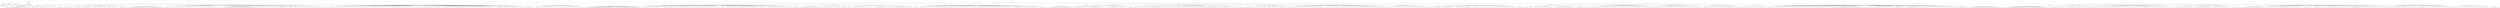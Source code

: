 digraph Tree {
	"t0" [label = "TEI"];
	"t1" [label = "teiHeader"];
	"t2" [label = "fileDesc"];
	"t3" [label = "titleStmt"];
	"t4" [label = "title"];
	"t5" [label = "title"];
	"t6" [label = "author"];
	"t7" [label = "surname"];
	"t8" [label = "forename"];
	"t9" [label = "date"];
	"t10" [label = "publicationStmt"];
	"t11" [label = "publisher"];
	"t12" [label = "idno"];
	"t13" [label = "sourceDesc"];
	"t14" [label = "genre"];
	"t15" [label = "inspiration"];
	"t16" [label = "structure"];
	"t17" [label = "type"];
	"t18" [label = "periode"];
	"t19" [label = "taille"];
	"t20" [label = "permalien"];
	"t21" [label = "refNum"];
	"t22" [label = "profileDesc"];
	"t23" [label = "creation"];
	"t24" [label = "date"];
	"t25" [label = "date"];
	"t26" [label = "langUsage"];
	"t27" [label = "language"];
	"t28" [label = "textClass"];
	"t29" [label = "keywords"];
	"t30" [label = "term"];
	"t31" [label = "text"];
	"t32" [label = "body"];
	"t33" [label = "div1"];
	"t34" [label = "head"];
	"t35" [label = "div2"];
	"t36" [label = "head"];
	"t37" [label = "listPerson"];
	"t38" [label = "sp"];
	"t39" [label = "l"];
	"t40" [label = "l"];
	"t41" [label = "l"];
	"t42" [label = "l"];
	"t43" [label = "l"];
	"t44" [label = "l"];
	"t45" [label = "l"];
	"t46" [label = "l"];
	"t47" [label = "l"];
	"t48" [label = "l"];
	"t49" [label = "l"];
	"t50" [label = "l"];
	"t51" [label = "l"];
	"t52" [label = "l"];
	"t53" [label = "l"];
	"t54" [label = "l"];
	"t55" [label = "l"];
	"t56" [label = "l"];
	"t57" [label = "l"];
	"t58" [label = "div2"];
	"t59" [label = "head"];
	"t60" [label = "listPerson"];
	"t61" [label = "sp"];
	"t62" [label = "l"];
	"t63" [label = "l"];
	"t64" [label = "sp"];
	"t65" [label = "l"];
	"t66" [label = "sp"];
	"t67" [label = "l"];
	"t68" [label = "sp"];
	"t69" [label = "l"];
	"t70" [label = "l"];
	"t71" [label = "l"];
	"t72" [label = "l"];
	"t73" [label = "l"];
	"t74" [label = "l"];
	"t75" [label = "l"];
	"t76" [label = "l"];
	"t77" [label = "l"];
	"t78" [label = "sp"];
	"t79" [label = "l"];
	"t80" [label = "l"];
	"t81" [label = "l"];
	"t82" [label = "sp"];
	"t83" [label = "l"];
	"t84" [label = "sp"];
	"t85" [label = "l"];
	"t86" [label = "sp"];
	"t87" [label = "l"];
	"t88" [label = "l"];
	"t89" [label = "l"];
	"t90" [label = "l"];
	"t91" [label = "l"];
	"t92" [label = "l"];
	"t93" [label = "l"];
	"t94" [label = "div2"];
	"t95" [label = "head"];
	"t96" [label = "listPerson"];
	"t97" [label = "sp"];
	"t98" [label = "l"];
	"t99" [label = "l"];
	"t100" [label = "l"];
	"t101" [label = "l"];
	"t102" [label = "l"];
	"t103" [label = "sp"];
	"t104" [label = "l"];
	"t105" [label = "sp"];
	"t106" [label = "l"];
	"t107" [label = "l"];
	"t108" [label = "l"];
	"t109" [label = "l"];
	"t110" [label = "l"];
	"t111" [label = "sp"];
	"t112" [label = "l"];
	"t113" [label = "sp"];
	"t114" [label = "l"];
	"t115" [label = "l"];
	"t116" [label = "l"];
	"t117" [label = "l"];
	"t118" [label = "l"];
	"t119" [label = "l"];
	"t120" [label = "l"];
	"t121" [label = "l"];
	"t122" [label = "sp"];
	"t123" [label = "l"];
	"t124" [label = "sp"];
	"t125" [label = "l"];
	"t126" [label = "l"];
	"t127" [label = "l"];
	"t128" [label = "sp"];
	"t129" [label = "l"];
	"t130" [label = "sp"];
	"t131" [label = "l"];
	"t132" [label = "sp"];
	"t133" [label = "l"];
	"t134" [label = "sp"];
	"t135" [label = "l"];
	"t136" [label = "sp"];
	"t137" [label = "l"];
	"t138" [label = "sp"];
	"t139" [label = "l"];
	"t140" [label = "l"];
	"t141" [label = "l"];
	"t142" [label = "sp"];
	"t143" [label = "l"];
	"t144" [label = "l"];
	"t145" [label = "l"];
	"t146" [label = "l"];
	"t147" [label = "sp"];
	"t148" [label = "l"];
	"t149" [label = "l"];
	"t150" [label = "l"];
	"t151" [label = "l"];
	"t152" [label = "sp"];
	"t153" [label = "l"];
	"t154" [label = "l"];
	"t155" [label = "sp"];
	"t156" [label = "l"];
	"t157" [label = "l"];
	"t158" [label = "l"];
	"t159" [label = "l"];
	"t160" [label = "l"];
	"t161" [label = "sp"];
	"t162" [label = "l"];
	"t163" [label = "sp"];
	"t164" [label = "l"];
	"t165" [label = "l"];
	"t166" [label = "l"];
	"t167" [label = "l"];
	"t168" [label = "l"];
	"t169" [label = "l"];
	"t170" [label = "l"];
	"t171" [label = "l"];
	"t172" [label = "l"];
	"t173" [label = "l"];
	"t174" [label = "l"];
	"t175" [label = "l"];
	"t176" [label = "l"];
	"t177" [label = "l"];
	"t178" [label = "l"];
	"t179" [label = "l"];
	"t180" [label = "l"];
	"t181" [label = "l"];
	"t182" [label = "l"];
	"t183" [label = "l"];
	"t184" [label = "l"];
	"t185" [label = "l"];
	"t186" [label = "l"];
	"t187" [label = "l"];
	"t188" [label = "l"];
	"t189" [label = "l"];
	"t190" [label = "l"];
	"t191" [label = "l"];
	"t192" [label = "l"];
	"t193" [label = "l"];
	"t194" [label = "l"];
	"t195" [label = "div2"];
	"t196" [label = "head"];
	"t197" [label = "listPerson"];
	"t198" [label = "sp"];
	"t199" [label = "l"];
	"t200" [label = "sp"];
	"t201" [label = "l"];
	"t202" [label = "l"];
	"t203" [label = "l"];
	"t204" [label = "sp"];
	"t205" [label = "l"];
	"t206" [label = "sp"];
	"t207" [label = "l"];
	"t208" [label = "sp"];
	"t209" [label = "l"];
	"t210" [label = "l"];
	"t211" [label = "sp"];
	"t212" [label = "l"];
	"t213" [label = "l"];
	"t214" [label = "l"];
	"t215" [label = "l"];
	"t216" [label = "l"];
	"t217" [label = "l"];
	"t218" [label = "sp"];
	"t219" [label = "l"];
	"t220" [label = "sp"];
	"t221" [label = "l"];
	"t222" [label = "sp"];
	"t223" [label = "l"];
	"t224" [label = "l"];
	"t225" [label = "sp"];
	"t226" [label = "l"];
	"t227" [label = "l"];
	"t228" [label = "l"];
	"t229" [label = "sp"];
	"t230" [label = "l"];
	"t231" [label = "sp"];
	"t232" [label = "l"];
	"t233" [label = "l"];
	"t234" [label = "l"];
	"t235" [label = "sp"];
	"t236" [label = "l"];
	"t237" [label = "sp"];
	"t238" [label = "l"];
	"t239" [label = "l"];
	"t240" [label = "l"];
	"t241" [label = "l"];
	"t242" [label = "sp"];
	"t243" [label = "l"];
	"t244" [label = "sp"];
	"t245" [label = "l"];
	"t246" [label = "l"];
	"t247" [label = "l"];
	"t248" [label = "l"];
	"t249" [label = "sp"];
	"t250" [label = "l"];
	"t251" [label = "sp"];
	"t252" [label = "l"];
	"t253" [label = "sp"];
	"t254" [label = "l"];
	"t255" [label = "sp"];
	"t256" [label = "l"];
	"t257" [label = "l"];
	"t258" [label = "l"];
	"t259" [label = "sp"];
	"t260" [label = "l"];
	"t261" [label = "sp"];
	"t262" [label = "l"];
	"t263" [label = "l"];
	"t264" [label = "l"];
	"t265" [label = "l"];
	"t266" [label = "l"];
	"t267" [label = "l"];
	"t268" [label = "l"];
	"t269" [label = "l"];
	"t270" [label = "l"];
	"t271" [label = "l"];
	"t272" [label = "l"];
	"t273" [label = "l"];
	"t274" [label = "l"];
	"t275" [label = "l"];
	"t276" [label = "l"];
	"t277" [label = "l"];
	"t278" [label = "l"];
	"t279" [label = "l"];
	"t280" [label = "l"];
	"t281" [label = "l"];
	"t282" [label = "l"];
	"t283" [label = "l"];
	"t284" [label = "l"];
	"t285" [label = "l"];
	"t286" [label = "l"];
	"t287" [label = "l"];
	"t288" [label = "l"];
	"t289" [label = "l"];
	"t290" [label = "l"];
	"t291" [label = "l"];
	"t292" [label = "l"];
	"t293" [label = "sp"];
	"t294" [label = "l"];
	"t295" [label = "l"];
	"t296" [label = "sp"];
	"t297" [label = "l"];
	"t298" [label = "l"];
	"t299" [label = "l"];
	"t300" [label = "l"];
	"t301" [label = "sp"];
	"t302" [label = "l"];
	"t303" [label = "l"];
	"t304" [label = "l"];
	"t305" [label = "sp"];
	"t306" [label = "l"];
	"t307" [label = "l"];
	"t308" [label = "l"];
	"t309" [label = "sp"];
	"t310" [label = "l"];
	"t311" [label = "l"];
	"t312" [label = "l"];
	"t313" [label = "sp"];
	"t314" [label = "l"];
	"t315" [label = "l"];
	"t316" [label = "l"];
	"t317" [label = "l"];
	"t318" [label = "l"];
	"t319" [label = "l"];
	"t320" [label = "l"];
	"t321" [label = "l"];
	"t322" [label = "l"];
	"t323" [label = "sp"];
	"t324" [label = "l"];
	"t325" [label = "l"];
	"t326" [label = "l"];
	"t327" [label = "l"];
	"t328" [label = "l"];
	"t329" [label = "sp"];
	"t330" [label = "l"];
	"t331" [label = "l"];
	"t332" [label = "l"];
	"t333" [label = "sp"];
	"t334" [label = "l"];
	"t335" [label = "l"];
	"t336" [label = "l"];
	"t337" [label = "sp"];
	"t338" [label = "l"];
	"t339" [label = "l"];
	"t340" [label = "l"];
	"t341" [label = "l"];
	"t342" [label = "sp"];
	"t343" [label = "l"];
	"t344" [label = "sp"];
	"t345" [label = "l"];
	"t346" [label = "l"];
	"t347" [label = "l"];
	"t348" [label = "l"];
	"t349" [label = "sp"];
	"t350" [label = "l"];
	"t351" [label = "l"];
	"t352" [label = "l"];
	"t353" [label = "sp"];
	"t354" [label = "l"];
	"t355" [label = "sp"];
	"t356" [label = "l"];
	"t357" [label = "l"];
	"t358" [label = "l"];
	"t359" [label = "sp"];
	"t360" [label = "l"];
	"t361" [label = "l"];
	"t362" [label = "sp"];
	"t363" [label = "l"];
	"t364" [label = "l"];
	"t365" [label = "l"];
	"t366" [label = "l"];
	"t367" [label = "div2"];
	"t368" [label = "head"];
	"t369" [label = "listPerson"];
	"t370" [label = "sp"];
	"t371" [label = "l"];
	"t372" [label = "l"];
	"t373" [label = "sp"];
	"t374" [label = "l"];
	"t375" [label = "l"];
	"t376" [label = "l"];
	"t377" [label = "sp"];
	"t378" [label = "l"];
	"t379" [label = "sp"];
	"t380" [label = "l"];
	"t381" [label = "sp"];
	"t382" [label = "l"];
	"t383" [label = "l"];
	"t384" [label = "l"];
	"t385" [label = "sp"];
	"t386" [label = "l"];
	"t387" [label = "sp"];
	"t388" [label = "l"];
	"t389" [label = "l"];
	"t390" [label = "sp"];
	"t391" [label = "l"];
	"t392" [label = "sp"];
	"t393" [label = "l"];
	"t394" [label = "l"];
	"t395" [label = "sp"];
	"t396" [label = "l"];
	"t397" [label = "l"];
	"t398" [label = "l"];
	"t399" [label = "l"];
	"t400" [label = "sp"];
	"t401" [label = "l"];
	"t402" [label = "l"];
	"t403" [label = "l"];
	"t404" [label = "l"];
	"t405" [label = "l"];
	"t406" [label = "sp"];
	"t407" [label = "l"];
	"t408" [label = "sp"];
	"t409" [label = "l"];
	"t410" [label = "sp"];
	"t411" [label = "l"];
	"t412" [label = "l"];
	"t413" [label = "sp"];
	"t414" [label = "l"];
	"t415" [label = "sp"];
	"t416" [label = "l"];
	"t417" [label = "sp"];
	"t418" [label = "l"];
	"t419" [label = "sp"];
	"t420" [label = "l"];
	"t421" [label = "l"];
	"t422" [label = "sp"];
	"t423" [label = "l"];
	"t424" [label = "l"];
	"t425" [label = "sp"];
	"t426" [label = "l"];
	"t427" [label = "l"];
	"t428" [label = "l"];
	"t429" [label = "sp"];
	"t430" [label = "l"];
	"t431" [label = "l"];
	"t432" [label = "sp"];
	"t433" [label = "l"];
	"t434" [label = "sp"];
	"t435" [label = "l"];
	"t436" [label = "sp"];
	"t437" [label = "l"];
	"t438" [label = "l"];
	"t439" [label = "sp"];
	"t440" [label = "l"];
	"t441" [label = "sp"];
	"t442" [label = "l"];
	"t443" [label = "sp"];
	"t444" [label = "l"];
	"t445" [label = "sp"];
	"t446" [label = "l"];
	"t447" [label = "l"];
	"t448" [label = "sp"];
	"t449" [label = "l"];
	"t450" [label = "sp"];
	"t451" [label = "l"];
	"t452" [label = "sp"];
	"t453" [label = "l"];
	"t454" [label = "sp"];
	"t455" [label = "l"];
	"t456" [label = "sp"];
	"t457" [label = "l"];
	"t458" [label = "sp"];
	"t459" [label = "l"];
	"t460" [label = "sp"];
	"t461" [label = "l"];
	"t462" [label = "l"];
	"t463" [label = "sp"];
	"t464" [label = "l"];
	"t465" [label = "l"];
	"t466" [label = "sp"];
	"t467" [label = "l"];
	"t468" [label = "sp"];
	"t469" [label = "l"];
	"t470" [label = "sp"];
	"t471" [label = "l"];
	"t472" [label = "l"];
	"t473" [label = "sp"];
	"t474" [label = "l"];
	"t475" [label = "l"];
	"t476" [label = "sp"];
	"t477" [label = "l"];
	"t478" [label = "l"];
	"t479" [label = "sp"];
	"t480" [label = "l"];
	"t481" [label = "sp"];
	"t482" [label = "l"];
	"t483" [label = "sp"];
	"t484" [label = "l"];
	"t485" [label = "l"];
	"t486" [label = "sp"];
	"t487" [label = "l"];
	"t488" [label = "l"];
	"t489" [label = "l"];
	"t490" [label = "l"];
	"t491" [label = "l"];
	"t492" [label = "l"];
	"t493" [label = "l"];
	"t494" [label = "l"];
	"t495" [label = "l"];
	"t496" [label = "l"];
	"t497" [label = "sp"];
	"t498" [label = "l"];
	"t499" [label = "l"];
	"t500" [label = "sp"];
	"t501" [label = "l"];
	"t502" [label = "l"];
	"t503" [label = "l"];
	"t504" [label = "l"];
	"t505" [label = "sp"];
	"t506" [label = "l"];
	"t507" [label = "l"];
	"t508" [label = "sp"];
	"t509" [label = "l"];
	"t510" [label = "l"];
	"t511" [label = "l"];
	"t512" [label = "l"];
	"t513" [label = "l"];
	"t514" [label = "sp"];
	"t515" [label = "l"];
	"t516" [label = "sp"];
	"t517" [label = "l"];
	"t518" [label = "sp"];
	"t519" [label = "l"];
	"t520" [label = "sp"];
	"t521" [label = "l"];
	"t522" [label = "sp"];
	"t523" [label = "l"];
	"t524" [label = "sp"];
	"t525" [label = "l"];
	"t526" [label = "sp"];
	"t527" [label = "l"];
	"t528" [label = "sp"];
	"t529" [label = "l"];
	"t530" [label = "l"];
	"t531" [label = "l"];
	"t532" [label = "l"];
	"t533" [label = "l"];
	"t534" [label = "l"];
	"t535" [label = "sp"];
	"t536" [label = "l"];
	"t537" [label = "sp"];
	"t538" [label = "l"];
	"t539" [label = "sp"];
	"t540" [label = "l"];
	"t541" [label = "l"];
	"t542" [label = "sp"];
	"t543" [label = "l"];
	"t544" [label = "l"];
	"t545" [label = "sp"];
	"t546" [label = "l"];
	"t547" [label = "sp"];
	"t548" [label = "l"];
	"t549" [label = "sp"];
	"t550" [label = "l"];
	"t551" [label = "sp"];
	"t552" [label = "l"];
	"t553" [label = "l"];
	"t554" [label = "sp"];
	"t555" [label = "l"];
	"t556" [label = "sp"];
	"t557" [label = "l"];
	"t558" [label = "sp"];
	"t559" [label = "l"];
	"t560" [label = "sp"];
	"t561" [label = "l"];
	"t562" [label = "sp"];
	"t563" [label = "l"];
	"t564" [label = "l"];
	"t565" [label = "sp"];
	"t566" [label = "l"];
	"t567" [label = "sp"];
	"t568" [label = "l"];
	"t569" [label = "sp"];
	"t570" [label = "l"];
	"t571" [label = "sp"];
	"t572" [label = "l"];
	"t573" [label = "l"];
	"t574" [label = "l"];
	"t575" [label = "l"];
	"t576" [label = "sp"];
	"t577" [label = "l"];
	"t578" [label = "l"];
	"t579" [label = "l"];
	"t580" [label = "l"];
	"t581" [label = "l"];
	"t582" [label = "l"];
	"t583" [label = "l"];
	"t584" [label = "sp"];
	"t585" [label = "l"];
	"t586" [label = "l"];
	"t587" [label = "l"];
	"t588" [label = "sp"];
	"t589" [label = "l"];
	"t590" [label = "sp"];
	"t591" [label = "l"];
	"t592" [label = "sp"];
	"t593" [label = "l"];
	"t594" [label = "l"];
	"t595" [label = "l"];
	"t596" [label = "l"];
	"t597" [label = "l"];
	"t598" [label = "sp"];
	"t599" [label = "l"];
	"t600" [label = "sp"];
	"t601" [label = "l"];
	"t602" [label = "sp"];
	"t603" [label = "l"];
	"t604" [label = "sp"];
	"t605" [label = "l"];
	"t606" [label = "sp"];
	"t607" [label = "l"];
	"t608" [label = "l"];
	"t609" [label = "l"];
	"t610" [label = "l"];
	"t611" [label = "l"];
	"t612" [label = "l"];
	"t613" [label = "l"];
	"t614" [label = "l"];
	"t615" [label = "l"];
	"t616" [label = "l"];
	"t617" [label = "l"];
	"t618" [label = "div2"];
	"t619" [label = "head"];
	"t620" [label = "listPerson"];
	"t621" [label = "sp"];
	"t622" [label = "l"];
	"t623" [label = "l"];
	"t624" [label = "sp"];
	"t625" [label = "l"];
	"t626" [label = "l"];
	"t627" [label = "sp"];
	"t628" [label = "l"];
	"t629" [label = "sp"];
	"t630" [label = "l"];
	"t631" [label = "sp"];
	"t632" [label = "l"];
	"t633" [label = "sp"];
	"t634" [label = "l"];
	"t635" [label = "sp"];
	"t636" [label = "l"];
	"t637" [label = "sp"];
	"t638" [label = "l"];
	"t639" [label = "sp"];
	"t640" [label = "l"];
	"t641" [label = "sp"];
	"t642" [label = "l"];
	"t643" [label = "l"];
	"t644" [label = "sp"];
	"t645" [label = "l"];
	"t646" [label = "l"];
	"t647" [label = "l"];
	"t648" [label = "sp"];
	"t649" [label = "l"];
	"t650" [label = "sp"];
	"t651" [label = "l"];
	"t652" [label = "sp"];
	"t653" [label = "l"];
	"t654" [label = "l"];
	"t655" [label = "l"];
	"t656" [label = "l"];
	"t657" [label = "l"];
	"t658" [label = "sp"];
	"t659" [label = "l"];
	"t660" [label = "sp"];
	"t661" [label = "l"];
	"t662" [label = "sp"];
	"t663" [label = "l"];
	"t664" [label = "sp"];
	"t665" [label = "l"];
	"t666" [label = "sp"];
	"t667" [label = "l"];
	"t668" [label = "sp"];
	"t669" [label = "l"];
	"t670" [label = "sp"];
	"t671" [label = "l"];
	"t672" [label = "sp"];
	"t673" [label = "l"];
	"t674" [label = "sp"];
	"t675" [label = "l"];
	"t676" [label = "sp"];
	"t677" [label = "l"];
	"t678" [label = "l"];
	"t679" [label = "sp"];
	"t680" [label = "l"];
	"t681" [label = "l"];
	"t682" [label = "div1"];
	"t683" [label = "head"];
	"t684" [label = "div2"];
	"t685" [label = "head"];
	"t686" [label = "listPerson"];
	"t687" [label = "sp"];
	"t688" [label = "l"];
	"t689" [label = "l"];
	"t690" [label = "l"];
	"t691" [label = "l"];
	"t692" [label = "l"];
	"t693" [label = "l"];
	"t694" [label = "l"];
	"t695" [label = "l"];
	"t696" [label = "l"];
	"t697" [label = "l"];
	"t698" [label = "l"];
	"t699" [label = "l"];
	"t700" [label = "l"];
	"t701" [label = "l"];
	"t702" [label = "l"];
	"t703" [label = "l"];
	"t704" [label = "l"];
	"t705" [label = "l"];
	"t706" [label = "l"];
	"t707" [label = "l"];
	"t708" [label = "l"];
	"t709" [label = "l"];
	"t710" [label = "l"];
	"t711" [label = "l"];
	"t712" [label = "l"];
	"t713" [label = "l"];
	"t714" [label = "l"];
	"t715" [label = "l"];
	"t716" [label = "l"];
	"t717" [label = "l"];
	"t718" [label = "l"];
	"t719" [label = "l"];
	"t720" [label = "l"];
	"t721" [label = "l"];
	"t722" [label = "l"];
	"t723" [label = "l"];
	"t724" [label = "l"];
	"t725" [label = "l"];
	"t726" [label = "l"];
	"t727" [label = "l"];
	"t728" [label = "l"];
	"t729" [label = "l"];
	"t730" [label = "l"];
	"t731" [label = "l"];
	"t732" [label = "l"];
	"t733" [label = "l"];
	"t734" [label = "l"];
	"t735" [label = "div2"];
	"t736" [label = "head"];
	"t737" [label = "listPerson"];
	"t738" [label = "sp"];
	"t739" [label = "l"];
	"t740" [label = "sp"];
	"t741" [label = "l"];
	"t742" [label = "l"];
	"t743" [label = "sp"];
	"t744" [label = "l"];
	"t745" [label = "sp"];
	"t746" [label = "l"];
	"t747" [label = "sp"];
	"t748" [label = "l"];
	"t749" [label = "sp"];
	"t750" [label = "l"];
	"t751" [label = "sp"];
	"t752" [label = "l"];
	"t753" [label = "l"];
	"t754" [label = "l"];
	"t755" [label = "sp"];
	"t756" [label = "l"];
	"t757" [label = "l"];
	"t758" [label = "sp"];
	"t759" [label = "l"];
	"t760" [label = "l"];
	"t761" [label = "sp"];
	"t762" [label = "l"];
	"t763" [label = "l"];
	"t764" [label = "sp"];
	"t765" [label = "l"];
	"t766" [label = "l"];
	"t767" [label = "sp"];
	"t768" [label = "l"];
	"t769" [label = "sp"];
	"t770" [label = "l"];
	"t771" [label = "l"];
	"t772" [label = "l"];
	"t773" [label = "sp"];
	"t774" [label = "l"];
	"t775" [label = "l"];
	"t776" [label = "sp"];
	"t777" [label = "l"];
	"t778" [label = "l"];
	"t779" [label = "sp"];
	"t780" [label = "l"];
	"t781" [label = "sp"];
	"t782" [label = "l"];
	"t783" [label = "l"];
	"t784" [label = "sp"];
	"t785" [label = "l"];
	"t786" [label = "l"];
	"t787" [label = "l"];
	"t788" [label = "l"];
	"t789" [label = "l"];
	"t790" [label = "sp"];
	"t791" [label = "l"];
	"t792" [label = "l"];
	"t793" [label = "l"];
	"t794" [label = "l"];
	"t795" [label = "sp"];
	"t796" [label = "l"];
	"t797" [label = "l"];
	"t798" [label = "l"];
	"t799" [label = "l"];
	"t800" [label = "l"];
	"t801" [label = "l"];
	"t802" [label = "l"];
	"t803" [label = "sp"];
	"t804" [label = "l"];
	"t805" [label = "sp"];
	"t806" [label = "l"];
	"t807" [label = "sp"];
	"t808" [label = "l"];
	"t809" [label = "sp"];
	"t810" [label = "l"];
	"t811" [label = "sp"];
	"t812" [label = "l"];
	"t813" [label = "l"];
	"t814" [label = "l"];
	"t815" [label = "sp"];
	"t816" [label = "l"];
	"t817" [label = "l"];
	"t818" [label = "sp"];
	"t819" [label = "l"];
	"t820" [label = "sp"];
	"t821" [label = "l"];
	"t822" [label = "l"];
	"t823" [label = "l"];
	"t824" [label = "sp"];
	"t825" [label = "l"];
	"t826" [label = "l"];
	"t827" [label = "sp"];
	"t828" [label = "l"];
	"t829" [label = "l"];
	"t830" [label = "l"];
	"t831" [label = "l"];
	"t832" [label = "l"];
	"t833" [label = "sp"];
	"t834" [label = "l"];
	"t835" [label = "l"];
	"t836" [label = "l"];
	"t837" [label = "l"];
	"t838" [label = "sp"];
	"t839" [label = "l"];
	"t840" [label = "sp"];
	"t841" [label = "l"];
	"t842" [label = "sp"];
	"t843" [label = "l"];
	"t844" [label = "sp"];
	"t845" [label = "l"];
	"t846" [label = "l"];
	"t847" [label = "l"];
	"t848" [label = "sp"];
	"t849" [label = "l"];
	"t850" [label = "l"];
	"t851" [label = "l"];
	"t852" [label = "l"];
	"t853" [label = "l"];
	"t854" [label = "l"];
	"t855" [label = "sp"];
	"t856" [label = "l"];
	"t857" [label = "sp"];
	"t858" [label = "l"];
	"t859" [label = "sp"];
	"t860" [label = "l"];
	"t861" [label = "sp"];
	"t862" [label = "l"];
	"t863" [label = "sp"];
	"t864" [label = "l"];
	"t865" [label = "sp"];
	"t866" [label = "l"];
	"t867" [label = "sp"];
	"t868" [label = "l"];
	"t869" [label = "l"];
	"t870" [label = "sp"];
	"t871" [label = "l"];
	"t872" [label = "l"];
	"t873" [label = "l"];
	"t874" [label = "sp"];
	"t875" [label = "l"];
	"t876" [label = "l"];
	"t877" [label = "l"];
	"t878" [label = "sp"];
	"t879" [label = "l"];
	"t880" [label = "l"];
	"t881" [label = "sp"];
	"t882" [label = "l"];
	"t883" [label = "l"];
	"t884" [label = "l"];
	"t885" [label = "l"];
	"t886" [label = "l"];
	"t887" [label = "sp"];
	"t888" [label = "l"];
	"t889" [label = "l"];
	"t890" [label = "sp"];
	"t891" [label = "l"];
	"t892" [label = "l"];
	"t893" [label = "sp"];
	"t894" [label = "l"];
	"t895" [label = "sp"];
	"t896" [label = "l"];
	"t897" [label = "l"];
	"t898" [label = "l"];
	"t899" [label = "sp"];
	"t900" [label = "l"];
	"t901" [label = "l"];
	"t902" [label = "sp"];
	"t903" [label = "l"];
	"t904" [label = "sp"];
	"t905" [label = "l"];
	"t906" [label = "sp"];
	"t907" [label = "l"];
	"t908" [label = "sp"];
	"t909" [label = "l"];
	"t910" [label = "l"];
	"t911" [label = "l"];
	"t912" [label = "l"];
	"t913" [label = "div2"];
	"t914" [label = "head"];
	"t915" [label = "listPerson"];
	"t916" [label = "sp"];
	"t917" [label = "l"];
	"t918" [label = "l"];
	"t919" [label = "sp"];
	"t920" [label = "l"];
	"t921" [label = "l"];
	"t922" [label = "l"];
	"t923" [label = "l"];
	"t924" [label = "l"];
	"t925" [label = "l"];
	"t926" [label = "l"];
	"t927" [label = "l"];
	"t928" [label = "l"];
	"t929" [label = "l"];
	"t930" [label = "l"];
	"t931" [label = "l"];
	"t932" [label = "l"];
	"t933" [label = "l"];
	"t934" [label = "l"];
	"t935" [label = "l"];
	"t936" [label = "l"];
	"t937" [label = "l"];
	"t938" [label = "l"];
	"t939" [label = "sp"];
	"t940" [label = "l"];
	"t941" [label = "sp"];
	"t942" [label = "l"];
	"t943" [label = "sp"];
	"t944" [label = "l"];
	"t945" [label = "l"];
	"t946" [label = "l"];
	"t947" [label = "l"];
	"t948" [label = "l"];
	"t949" [label = "sp"];
	"t950" [label = "l"];
	"t951" [label = "sp"];
	"t952" [label = "l"];
	"t953" [label = "l"];
	"t954" [label = "l"];
	"t955" [label = "sp"];
	"t956" [label = "l"];
	"t957" [label = "l"];
	"t958" [label = "sp"];
	"t959" [label = "l"];
	"t960" [label = "sp"];
	"t961" [label = "l"];
	"t962" [label = "sp"];
	"t963" [label = "l"];
	"t964" [label = "l"];
	"t965" [label = "l"];
	"t966" [label = "l"];
	"t967" [label = "l"];
	"t968" [label = "l"];
	"t969" [label = "sp"];
	"t970" [label = "l"];
	"t971" [label = "l"];
	"t972" [label = "sp"];
	"t973" [label = "l"];
	"t974" [label = "l"];
	"t975" [label = "sp"];
	"t976" [label = "l"];
	"t977" [label = "div2"];
	"t978" [label = "head"];
	"t979" [label = "listPerson"];
	"t980" [label = "sp"];
	"t981" [label = "l"];
	"t982" [label = "sp"];
	"t983" [label = "l"];
	"t984" [label = "sp"];
	"t985" [label = "l"];
	"t986" [label = "sp"];
	"t987" [label = "l"];
	"t988" [label = "sp"];
	"t989" [label = "l"];
	"t990" [label = "sp"];
	"t991" [label = "l"];
	"t992" [label = "l"];
	"t993" [label = "sp"];
	"t994" [label = "l"];
	"t995" [label = "l"];
	"t996" [label = "sp"];
	"t997" [label = "l"];
	"t998" [label = "l"];
	"t999" [label = "l"];
	"t1000" [label = "sp"];
	"t1001" [label = "l"];
	"t1002" [label = "l"];
	"t1003" [label = "sp"];
	"t1004" [label = "l"];
	"t1005" [label = "l"];
	"t1006" [label = "l"];
	"t1007" [label = "l"];
	"t1008" [label = "l"];
	"t1009" [label = "l"];
	"t1010" [label = "l"];
	"t1011" [label = "l"];
	"t1012" [label = "l"];
	"t1013" [label = "l"];
	"t1014" [label = "l"];
	"t1015" [label = "sp"];
	"t1016" [label = "l"];
	"t1017" [label = "l"];
	"t1018" [label = "sp"];
	"t1019" [label = "l"];
	"t1020" [label = "l"];
	"t1021" [label = "l"];
	"t1022" [label = "l"];
	"t1023" [label = "l"];
	"t1024" [label = "l"];
	"t1025" [label = "l"];
	"t1026" [label = "l"];
	"t1027" [label = "l"];
	"t1028" [label = "l"];
	"t1029" [label = "l"];
	"t1030" [label = "l"];
	"t1031" [label = "l"];
	"t1032" [label = "sp"];
	"t1033" [label = "l"];
	"t1034" [label = "sp"];
	"t1035" [label = "l"];
	"t1036" [label = "l"];
	"t1037" [label = "l"];
	"t1038" [label = "l"];
	"t1039" [label = "sp"];
	"t1040" [label = "l"];
	"t1041" [label = "sp"];
	"t1042" [label = "l"];
	"t1043" [label = "l"];
	"t1044" [label = "l"];
	"t1045" [label = "l"];
	"t1046" [label = "l"];
	"t1047" [label = "div2"];
	"t1048" [label = "head"];
	"t1049" [label = "listPerson"];
	"t1050" [label = "sp"];
	"t1051" [label = "l"];
	"t1052" [label = "sp"];
	"t1053" [label = "l"];
	"t1054" [label = "sp"];
	"t1055" [label = "l"];
	"t1056" [label = "sp"];
	"t1057" [label = "l"];
	"t1058" [label = "l"];
	"t1059" [label = "l"];
	"t1060" [label = "sp"];
	"t1061" [label = "l"];
	"t1062" [label = "sp"];
	"t1063" [label = "l"];
	"t1064" [label = "sp"];
	"t1065" [label = "l"];
	"t1066" [label = "sp"];
	"t1067" [label = "l"];
	"t1068" [label = "sp"];
	"t1069" [label = "l"];
	"t1070" [label = "l"];
	"t1071" [label = "sp"];
	"t1072" [label = "l"];
	"t1073" [label = "sp"];
	"t1074" [label = "l"];
	"t1075" [label = "sp"];
	"t1076" [label = "l"];
	"t1077" [label = "sp"];
	"t1078" [label = "l"];
	"t1079" [label = "l"];
	"t1080" [label = "l"];
	"t1081" [label = "l"];
	"t1082" [label = "l"];
	"t1083" [label = "l"];
	"t1084" [label = "l"];
	"t1085" [label = "sp"];
	"t1086" [label = "l"];
	"t1087" [label = "l"];
	"t1088" [label = "sp"];
	"t1089" [label = "l"];
	"t1090" [label = "l"];
	"t1091" [label = "l"];
	"t1092" [label = "l"];
	"t1093" [label = "sp"];
	"t1094" [label = "l"];
	"t1095" [label = "sp"];
	"t1096" [label = "l"];
	"t1097" [label = "sp"];
	"t1098" [label = "l"];
	"t1099" [label = "l"];
	"t1100" [label = "l"];
	"t1101" [label = "l"];
	"t1102" [label = "sp"];
	"t1103" [label = "l"];
	"t1104" [label = "sp"];
	"t1105" [label = "l"];
	"t1106" [label = "sp"];
	"t1107" [label = "l"];
	"t1108" [label = "sp"];
	"t1109" [label = "l"];
	"t1110" [label = "sp"];
	"t1111" [label = "l"];
	"t1112" [label = "sp"];
	"t1113" [label = "l"];
	"t1114" [label = "sp"];
	"t1115" [label = "l"];
	"t1116" [label = "sp"];
	"t1117" [label = "l"];
	"t1118" [label = "l"];
	"t1119" [label = "sp"];
	"t1120" [label = "l"];
	"t1121" [label = "sp"];
	"t1122" [label = "l"];
	"t1123" [label = "sp"];
	"t1124" [label = "l"];
	"t1125" [label = "l"];
	"t1126" [label = "l"];
	"t1127" [label = "sp"];
	"t1128" [label = "l"];
	"t1129" [label = "sp"];
	"t1130" [label = "l"];
	"t1131" [label = "sp"];
	"t1132" [label = "l"];
	"t1133" [label = "sp"];
	"t1134" [label = "l"];
	"t1135" [label = "sp"];
	"t1136" [label = "l"];
	"t1137" [label = "sp"];
	"t1138" [label = "l"];
	"t1139" [label = "l"];
	"t1140" [label = "sp"];
	"t1141" [label = "l"];
	"t1142" [label = "l"];
	"t1143" [label = "sp"];
	"t1144" [label = "l"];
	"t1145" [label = "l"];
	"t1146" [label = "sp"];
	"t1147" [label = "l"];
	"t1148" [label = "sp"];
	"t1149" [label = "l"];
	"t1150" [label = "sp"];
	"t1151" [label = "l"];
	"t1152" [label = "sp"];
	"t1153" [label = "l"];
	"t1154" [label = "sp"];
	"t1155" [label = "l"];
	"t1156" [label = "sp"];
	"t1157" [label = "l"];
	"t1158" [label = "sp"];
	"t1159" [label = "l"];
	"t1160" [label = "l"];
	"t1161" [label = "l"];
	"t1162" [label = "l"];
	"t1163" [label = "sp"];
	"t1164" [label = "l"];
	"t1165" [label = "sp"];
	"t1166" [label = "l"];
	"t1167" [label = "l"];
	"t1168" [label = "sp"];
	"t1169" [label = "l"];
	"t1170" [label = "l"];
	"t1171" [label = "l"];
	"t1172" [label = "l"];
	"t1173" [label = "l"];
	"t1174" [label = "l"];
	"t1175" [label = "l"];
	"t1176" [label = "l"];
	"t1177" [label = "sp"];
	"t1178" [label = "l"];
	"t1179" [label = "sp"];
	"t1180" [label = "l"];
	"t1181" [label = "sp"];
	"t1182" [label = "l"];
	"t1183" [label = "sp"];
	"t1184" [label = "l"];
	"t1185" [label = "l"];
	"t1186" [label = "l"];
	"t1187" [label = "l"];
	"t1188" [label = "l"];
	"t1189" [label = "l"];
	"t1190" [label = "l"];
	"t1191" [label = "sp"];
	"t1192" [label = "l"];
	"t1193" [label = "sp"];
	"t1194" [label = "l"];
	"t1195" [label = "sp"];
	"t1196" [label = "l"];
	"t1197" [label = "sp"];
	"t1198" [label = "l"];
	"t1199" [label = "l"];
	"t1200" [label = "l"];
	"t1201" [label = "l"];
	"t1202" [label = "l"];
	"t1203" [label = "l"];
	"t1204" [label = "l"];
	"t1205" [label = "div1"];
	"t1206" [label = "head"];
	"t1207" [label = "div2"];
	"t1208" [label = "head"];
	"t1209" [label = "listPerson"];
	"t1210" [label = "sp"];
	"t1211" [label = "l"];
	"t1212" [label = "l"];
	"t1213" [label = "l"];
	"t1214" [label = "l"];
	"t1215" [label = "l"];
	"t1216" [label = "l"];
	"t1217" [label = "l"];
	"t1218" [label = "l"];
	"t1219" [label = "l"];
	"t1220" [label = "l"];
	"t1221" [label = "l"];
	"t1222" [label = "l"];
	"t1223" [label = "l"];
	"t1224" [label = "l"];
	"t1225" [label = "l"];
	"t1226" [label = "l"];
	"t1227" [label = "l"];
	"t1228" [label = "l"];
	"t1229" [label = "l"];
	"t1230" [label = "l"];
	"t1231" [label = "l"];
	"t1232" [label = "div2"];
	"t1233" [label = "head"];
	"t1234" [label = "listPerson"];
	"t1235" [label = "sp"];
	"t1236" [label = "l"];
	"t1237" [label = "l"];
	"t1238" [label = "sp"];
	"t1239" [label = "l"];
	"t1240" [label = "sp"];
	"t1241" [label = "l"];
	"t1242" [label = "l"];
	"t1243" [label = "l"];
	"t1244" [label = "l"];
	"t1245" [label = "sp"];
	"t1246" [label = "l"];
	"t1247" [label = "l"];
	"t1248" [label = "l"];
	"t1249" [label = "l"];
	"t1250" [label = "l"];
	"t1251" [label = "l"];
	"t1252" [label = "l"];
	"t1253" [label = "l"];
	"t1254" [label = "l"];
	"t1255" [label = "l"];
	"t1256" [label = "l"];
	"t1257" [label = "l"];
	"t1258" [label = "l"];
	"t1259" [label = "l"];
	"t1260" [label = "l"];
	"t1261" [label = "l"];
	"t1262" [label = "sp"];
	"t1263" [label = "l"];
	"t1264" [label = "l"];
	"t1265" [label = "sp"];
	"t1266" [label = "l"];
	"t1267" [label = "sp"];
	"t1268" [label = "l"];
	"t1269" [label = "sp"];
	"t1270" [label = "l"];
	"t1271" [label = "l"];
	"t1272" [label = "sp"];
	"t1273" [label = "l"];
	"t1274" [label = "sp"];
	"t1275" [label = "l"];
	"t1276" [label = "sp"];
	"t1277" [label = "l"];
	"t1278" [label = "sp"];
	"t1279" [label = "l"];
	"t1280" [label = "l"];
	"t1281" [label = "sp"];
	"t1282" [label = "l"];
	"t1283" [label = "l"];
	"t1284" [label = "sp"];
	"t1285" [label = "l"];
	"t1286" [label = "l"];
	"t1287" [label = "sp"];
	"t1288" [label = "l"];
	"t1289" [label = "sp"];
	"t1290" [label = "l"];
	"t1291" [label = "sp"];
	"t1292" [label = "l"];
	"t1293" [label = "l"];
	"t1294" [label = "l"];
	"t1295" [label = "l"];
	"t1296" [label = "l"];
	"t1297" [label = "l"];
	"t1298" [label = "div2"];
	"t1299" [label = "head"];
	"t1300" [label = "listPerson"];
	"t1301" [label = "sp"];
	"t1302" [label = "l"];
	"t1303" [label = "l"];
	"t1304" [label = "sp"];
	"t1305" [label = "l"];
	"t1306" [label = "sp"];
	"t1307" [label = "l"];
	"t1308" [label = "l"];
	"t1309" [label = "sp"];
	"t1310" [label = "l"];
	"t1311" [label = "sp"];
	"t1312" [label = "l"];
	"t1313" [label = "l"];
	"t1314" [label = "sp"];
	"t1315" [label = "l"];
	"t1316" [label = "l"];
	"t1317" [label = "l"];
	"t1318" [label = "l"];
	"t1319" [label = "l"];
	"t1320" [label = "l"];
	"t1321" [label = "l"];
	"t1322" [label = "l"];
	"t1323" [label = "l"];
	"t1324" [label = "l"];
	"t1325" [label = "l"];
	"t1326" [label = "l"];
	"t1327" [label = "l"];
	"t1328" [label = "l"];
	"t1329" [label = "sp"];
	"t1330" [label = "l"];
	"t1331" [label = "l"];
	"t1332" [label = "sp"];
	"t1333" [label = "l"];
	"t1334" [label = "l"];
	"t1335" [label = "l"];
	"t1336" [label = "l"];
	"t1337" [label = "l"];
	"t1338" [label = "l"];
	"t1339" [label = "sp"];
	"t1340" [label = "l"];
	"t1341" [label = "l"];
	"t1342" [label = "l"];
	"t1343" [label = "l"];
	"t1344" [label = "l"];
	"t1345" [label = "l"];
	"t1346" [label = "sp"];
	"t1347" [label = "l"];
	"t1348" [label = "l"];
	"t1349" [label = "sp"];
	"t1350" [label = "l"];
	"t1351" [label = "sp"];
	"t1352" [label = "l"];
	"t1353" [label = "sp"];
	"t1354" [label = "l"];
	"t1355" [label = "sp"];
	"t1356" [label = "l"];
	"t1357" [label = "sp"];
	"t1358" [label = "l"];
	"t1359" [label = "sp"];
	"t1360" [label = "l"];
	"t1361" [label = "sp"];
	"t1362" [label = "l"];
	"t1363" [label = "sp"];
	"t1364" [label = "l"];
	"t1365" [label = "sp"];
	"t1366" [label = "l"];
	"t1367" [label = "l"];
	"t1368" [label = "sp"];
	"t1369" [label = "l"];
	"t1370" [label = "sp"];
	"t1371" [label = "l"];
	"t1372" [label = "sp"];
	"t1373" [label = "l"];
	"t1374" [label = "sp"];
	"t1375" [label = "l"];
	"t1376" [label = "sp"];
	"t1377" [label = "l"];
	"t1378" [label = "sp"];
	"t1379" [label = "l"];
	"t1380" [label = "sp"];
	"t1381" [label = "l"];
	"t1382" [label = "l"];
	"t1383" [label = "l"];
	"t1384" [label = "l"];
	"t1385" [label = "l"];
	"t1386" [label = "l"];
	"t1387" [label = "l"];
	"t1388" [label = "l"];
	"t1389" [label = "l"];
	"t1390" [label = "l"];
	"t1391" [label = "l"];
	"t1392" [label = "l"];
	"t1393" [label = "sp"];
	"t1394" [label = "l"];
	"t1395" [label = "l"];
	"t1396" [label = "sp"];
	"t1397" [label = "l"];
	"t1398" [label = "l"];
	"t1399" [label = "l"];
	"t1400" [label = "l"];
	"t1401" [label = "l"];
	"t1402" [label = "l"];
	"t1403" [label = "l"];
	"t1404" [label = "sp"];
	"t1405" [label = "l"];
	"t1406" [label = "sp"];
	"t1407" [label = "l"];
	"t1408" [label = "l"];
	"t1409" [label = "sp"];
	"t1410" [label = "l"];
	"t1411" [label = "l"];
	"t1412" [label = "l"];
	"t1413" [label = "l"];
	"t1414" [label = "sp"];
	"t1415" [label = "l"];
	"t1416" [label = "l"];
	"t1417" [label = "l"];
	"t1418" [label = "l"];
	"t1419" [label = "l"];
	"t1420" [label = "div2"];
	"t1421" [label = "head"];
	"t1422" [label = "listPerson"];
	"t1423" [label = "sp"];
	"t1424" [label = "l"];
	"t1425" [label = "l"];
	"t1426" [label = "l"];
	"t1427" [label = "l"];
	"t1428" [label = "l"];
	"t1429" [label = "l"];
	"t1430" [label = "sp"];
	"t1431" [label = "l"];
	"t1432" [label = "l"];
	"t1433" [label = "sp"];
	"t1434" [label = "l"];
	"t1435" [label = "l"];
	"t1436" [label = "l"];
	"t1437" [label = "sp"];
	"t1438" [label = "l"];
	"t1439" [label = "sp"];
	"t1440" [label = "l"];
	"t1441" [label = "l"];
	"t1442" [label = "l"];
	"t1443" [label = "sp"];
	"t1444" [label = "l"];
	"t1445" [label = "l"];
	"t1446" [label = "l"];
	"t1447" [label = "l"];
	"t1448" [label = "l"];
	"t1449" [label = "sp"];
	"t1450" [label = "l"];
	"t1451" [label = "sp"];
	"t1452" [label = "l"];
	"t1453" [label = "sp"];
	"t1454" [label = "l"];
	"t1455" [label = "sp"];
	"t1456" [label = "l"];
	"t1457" [label = "sp"];
	"t1458" [label = "l"];
	"t1459" [label = "sp"];
	"t1460" [label = "l"];
	"t1461" [label = "l"];
	"t1462" [label = "l"];
	"t1463" [label = "l"];
	"t1464" [label = "l"];
	"t1465" [label = "sp"];
	"t1466" [label = "l"];
	"t1467" [label = "sp"];
	"t1468" [label = "l"];
	"t1469" [label = "sp"];
	"t1470" [label = "l"];
	"t1471" [label = "l"];
	"t1472" [label = "sp"];
	"t1473" [label = "l"];
	"t1474" [label = "l"];
	"t1475" [label = "div2"];
	"t1476" [label = "head"];
	"t1477" [label = "listPerson"];
	"t1478" [label = "sp"];
	"t1479" [label = "l"];
	"t1480" [label = "sp"];
	"t1481" [label = "l"];
	"t1482" [label = "l"];
	"t1483" [label = "sp"];
	"t1484" [label = "l"];
	"t1485" [label = "sp"];
	"t1486" [label = "l"];
	"t1487" [label = "sp"];
	"t1488" [label = "l"];
	"t1489" [label = "l"];
	"t1490" [label = "sp"];
	"t1491" [label = "l"];
	"t1492" [label = "sp"];
	"t1493" [label = "l"];
	"t1494" [label = "l"];
	"t1495" [label = "sp"];
	"t1496" [label = "l"];
	"t1497" [label = "l"];
	"t1498" [label = "sp"];
	"t1499" [label = "l"];
	"t1500" [label = "sp"];
	"t1501" [label = "l"];
	"t1502" [label = "sp"];
	"t1503" [label = "l"];
	"t1504" [label = "l"];
	"t1505" [label = "sp"];
	"t1506" [label = "l"];
	"t1507" [label = "l"];
	"t1508" [label = "l"];
	"t1509" [label = "l"];
	"t1510" [label = "l"];
	"t1511" [label = "l"];
	"t1512" [label = "l"];
	"t1513" [label = "l"];
	"t1514" [label = "l"];
	"t1515" [label = "sp"];
	"t1516" [label = "l"];
	"t1517" [label = "sp"];
	"t1518" [label = "l"];
	"t1519" [label = "l"];
	"t1520" [label = "l"];
	"t1521" [label = "l"];
	"t1522" [label = "sp"];
	"t1523" [label = "l"];
	"t1524" [label = "sp"];
	"t1525" [label = "l"];
	"t1526" [label = "sp"];
	"t1527" [label = "l"];
	"t1528" [label = "l"];
	"t1529" [label = "l"];
	"t1530" [label = "sp"];
	"t1531" [label = "l"];
	"t1532" [label = "l"];
	"t1533" [label = "sp"];
	"t1534" [label = "l"];
	"t1535" [label = "sp"];
	"t1536" [label = "l"];
	"t1537" [label = "l"];
	"t1538" [label = "l"];
	"t1539" [label = "l"];
	"t1540" [label = "sp"];
	"t1541" [label = "l"];
	"t1542" [label = "l"];
	"t1543" [label = "sp"];
	"t1544" [label = "l"];
	"t1545" [label = "sp"];
	"t1546" [label = "l"];
	"t1547" [label = "sp"];
	"t1548" [label = "l"];
	"t1549" [label = "sp"];
	"t1550" [label = "l"];
	"t1551" [label = "l"];
	"t1552" [label = "sp"];
	"t1553" [label = "l"];
	"t1554" [label = "l"];
	"t1555" [label = "l"];
	"t1556" [label = "sp"];
	"t1557" [label = "l"];
	"t1558" [label = "sp"];
	"t1559" [label = "l"];
	"t1560" [label = "l"];
	"t1561" [label = "l"];
	"t1562" [label = "sp"];
	"t1563" [label = "l"];
	"t1564" [label = "sp"];
	"t1565" [label = "l"];
	"t1566" [label = "sp"];
	"t1567" [label = "l"];
	"t1568" [label = "l"];
	"t1569" [label = "l"];
	"t1570" [label = "sp"];
	"t1571" [label = "l"];
	"t1572" [label = "l"];
	"t1573" [label = "sp"];
	"t1574" [label = "l"];
	"t1575" [label = "sp"];
	"t1576" [label = "l"];
	"t1577" [label = "sp"];
	"t1578" [label = "l"];
	"t1579" [label = "sp"];
	"t1580" [label = "l"];
	"t1581" [label = "l"];
	"t1582" [label = "l"];
	"t1583" [label = "l"];
	"t1584" [label = "l"];
	"t1585" [label = "l"];
	"t1586" [label = "l"];
	"t1587" [label = "sp"];
	"t1588" [label = "l"];
	"t1589" [label = "sp"];
	"t1590" [label = "l"];
	"t1591" [label = "l"];
	"t1592" [label = "div2"];
	"t1593" [label = "head"];
	"t1594" [label = "listPerson"];
	"t1595" [label = "sp"];
	"t1596" [label = "l"];
	"t1597" [label = "sp"];
	"t1598" [label = "l"];
	"t1599" [label = "l"];
	"t1600" [label = "sp"];
	"t1601" [label = "l"];
	"t1602" [label = "sp"];
	"t1603" [label = "l"];
	"t1604" [label = "sp"];
	"t1605" [label = "l"];
	"t1606" [label = "sp"];
	"t1607" [label = "l"];
	"t1608" [label = "sp"];
	"t1609" [label = "l"];
	"t1610" [label = "l"];
	"t1611" [label = "sp"];
	"t1612" [label = "l"];
	"t1613" [label = "l"];
	"t1614" [label = "sp"];
	"t1615" [label = "l"];
	"t1616" [label = "sp"];
	"t1617" [label = "l"];
	"t1618" [label = "l"];
	"t1619" [label = "sp"];
	"t1620" [label = "l"];
	"t1621" [label = "sp"];
	"t1622" [label = "l"];
	"t1623" [label = "sp"];
	"t1624" [label = "l"];
	"t1625" [label = "l"];
	"t1626" [label = "l"];
	"t1627" [label = "l"];
	"t1628" [label = "sp"];
	"t1629" [label = "l"];
	"t1630" [label = "sp"];
	"t1631" [label = "l"];
	"t1632" [label = "l"];
	"t1633" [label = "sp"];
	"t1634" [label = "l"];
	"t1635" [label = "l"];
	"t1636" [label = "sp"];
	"t1637" [label = "l"];
	"t1638" [label = "sp"];
	"t1639" [label = "l"];
	"t1640" [label = "div2"];
	"t1641" [label = "head"];
	"t1642" [label = "listPerson"];
	"t1643" [label = "sp"];
	"t1644" [label = "l"];
	"t1645" [label = "l"];
	"t1646" [label = "l"];
	"t1647" [label = "l"];
	"t1648" [label = "sp"];
	"t1649" [label = "l"];
	"t1650" [label = "sp"];
	"t1651" [label = "l"];
	"t1652" [label = "l"];
	"t1653" [label = "l"];
	"t1654" [label = "l"];
	"t1655" [label = "l"];
	"t1656" [label = "l"];
	"t1657" [label = "l"];
	"t1658" [label = "sp"];
	"t1659" [label = "l"];
	"t1660" [label = "sp"];
	"t1661" [label = "l"];
	"t1662" [label = "l"];
	"t1663" [label = "l"];
	"t1664" [label = "l"];
	"t1665" [label = "l"];
	"t1666" [label = "l"];
	"t1667" [label = "l"];
	"t1668" [label = "l"];
	"t1669" [label = "l"];
	"t1670" [label = "sp"];
	"t1671" [label = "l"];
	"t1672" [label = "l"];
	"t1673" [label = "sp"];
	"t1674" [label = "l"];
	"t1675" [label = "l"];
	"t1676" [label = "l"];
	"t1677" [label = "l"];
	"t1678" [label = "sp"];
	"t1679" [label = "l"];
	"t1680" [label = "l"];
	"t1681" [label = "l"];
	"t1682" [label = "l"];
	"t1683" [label = "l"];
	"t1684" [label = "l"];
	"t1685" [label = "l"];
	"t1686" [label = "l"];
	"t1687" [label = "sp"];
	"t1688" [label = "l"];
	"t1689" [label = "l"];
	"t1690" [label = "l"];
	"t1691" [label = "l"];
	"t1692" [label = "l"];
	"t1693" [label = "sp"];
	"t1694" [label = "l"];
	"t1695" [label = "l"];
	"t1696" [label = "l"];
	"t1697" [label = "l"];
	"t1698" [label = "l"];
	"t1699" [label = "sp"];
	"t1700" [label = "l"];
	"t1701" [label = "l"];
	"t1702" [label = "l"];
	"t1703" [label = "l"];
	"t1704" [label = "sp"];
	"t1705" [label = "l"];
	"t1706" [label = "sp"];
	"t1707" [label = "l"];
	"t1708" [label = "sp"];
	"t1709" [label = "l"];
	"t1710" [label = "l"];
	"t1711" [label = "l"];
	"t1712" [label = "l"];
	"t1713" [label = "l"];
	"t1714" [label = "sp"];
	"t1715" [label = "l"];
	"t1716" [label = "sp"];
	"t1717" [label = "l"];
	"t1718" [label = "l"];
	"t1719" [label = "sp"];
	"t1720" [label = "l"];
	"t1721" [label = "l"];
	"t1722" [label = "l"];
	"t1723" [label = "l"];
	"t1724" [label = "sp"];
	"t1725" [label = "l"];
	"t1726" [label = "sp"];
	"t1727" [label = "l"];
	"t1728" [label = "sp"];
	"t1729" [label = "l"];
	"t1730" [label = "sp"];
	"t1731" [label = "l"];
	"t1732" [label = "sp"];
	"t1733" [label = "l"];
	"t1734" [label = "sp"];
	"t1735" [label = "l"];
	"t1736" [label = "l"];
	"t1737" [label = "l"];
	"t1738" [label = "sp"];
	"t1739" [label = "l"];
	"t1740" [label = "l"];
	"t1741" [label = "l"];
	"t1742" [label = "l"];
	"t1743" [label = "l"];
	"t1744" [label = "l"];
	"t1745" [label = "div1"];
	"t1746" [label = "head"];
	"t1747" [label = "div2"];
	"t1748" [label = "head"];
	"t1749" [label = "listPerson"];
	"t1750" [label = "sp"];
	"t1751" [label = "l"];
	"t1752" [label = "l"];
	"t1753" [label = "l"];
	"t1754" [label = "l"];
	"t1755" [label = "l"];
	"t1756" [label = "l"];
	"t1757" [label = "sp"];
	"t1758" [label = "l"];
	"t1759" [label = "l"];
	"t1760" [label = "sp"];
	"t1761" [label = "l"];
	"t1762" [label = "sp"];
	"t1763" [label = "l"];
	"t1764" [label = "l"];
	"t1765" [label = "l"];
	"t1766" [label = "sp"];
	"t1767" [label = "l"];
	"t1768" [label = "sp"];
	"t1769" [label = "l"];
	"t1770" [label = "sp"];
	"t1771" [label = "l"];
	"t1772" [label = "l"];
	"t1773" [label = "l"];
	"t1774" [label = "l"];
	"t1775" [label = "l"];
	"t1776" [label = "l"];
	"t1777" [label = "l"];
	"t1778" [label = "l"];
	"t1779" [label = "sp"];
	"t1780" [label = "l"];
	"t1781" [label = "l"];
	"t1782" [label = "l"];
	"t1783" [label = "l"];
	"t1784" [label = "l"];
	"t1785" [label = "l"];
	"t1786" [label = "l"];
	"t1787" [label = "l"];
	"t1788" [label = "l"];
	"t1789" [label = "l"];
	"t1790" [label = "l"];
	"t1791" [label = "l"];
	"t1792" [label = "l"];
	"t1793" [label = "l"];
	"t1794" [label = "l"];
	"t1795" [label = "l"];
	"t1796" [label = "l"];
	"t1797" [label = "sp"];
	"t1798" [label = "l"];
	"t1799" [label = "sp"];
	"t1800" [label = "l"];
	"t1801" [label = "l"];
	"t1802" [label = "l"];
	"t1803" [label = "l"];
	"t1804" [label = "l"];
	"t1805" [label = "l"];
	"t1806" [label = "sp"];
	"t1807" [label = "l"];
	"t1808" [label = "sp"];
	"t1809" [label = "l"];
	"t1810" [label = "div2"];
	"t1811" [label = "head"];
	"t1812" [label = "listPerson"];
	"t1813" [label = "sp"];
	"t1814" [label = "l"];
	"t1815" [label = "l"];
	"t1816" [label = "l"];
	"t1817" [label = "l"];
	"t1818" [label = "l"];
	"t1819" [label = "l"];
	"t1820" [label = "l"];
	"t1821" [label = "l"];
	"t1822" [label = "sp"];
	"t1823" [label = "l"];
	"t1824" [label = "sp"];
	"t1825" [label = "l"];
	"t1826" [label = "sp"];
	"t1827" [label = "l"];
	"t1828" [label = "sp"];
	"t1829" [label = "l"];
	"t1830" [label = "sp"];
	"t1831" [label = "l"];
	"t1832" [label = "sp"];
	"t1833" [label = "l"];
	"t1834" [label = "sp"];
	"t1835" [label = "l"];
	"t1836" [label = "l"];
	"t1837" [label = "sp"];
	"t1838" [label = "l"];
	"t1839" [label = "sp"];
	"t1840" [label = "l"];
	"t1841" [label = "l"];
	"t1842" [label = "l"];
	"t1843" [label = "l"];
	"t1844" [label = "l"];
	"t1845" [label = "l"];
	"t1846" [label = "sp"];
	"t1847" [label = "l"];
	"t1848" [label = "sp"];
	"t1849" [label = "l"];
	"t1850" [label = "sp"];
	"t1851" [label = "l"];
	"t1852" [label = "sp"];
	"t1853" [label = "l"];
	"t1854" [label = "sp"];
	"t1855" [label = "l"];
	"t1856" [label = "sp"];
	"t1857" [label = "l"];
	"t1858" [label = "sp"];
	"t1859" [label = "l"];
	"t1860" [label = "sp"];
	"t1861" [label = "l"];
	"t1862" [label = "l"];
	"t1863" [label = "sp"];
	"t1864" [label = "l"];
	"t1865" [label = "sp"];
	"t1866" [label = "l"];
	"t1867" [label = "sp"];
	"t1868" [label = "l"];
	"t1869" [label = "l"];
	"t1870" [label = "sp"];
	"t1871" [label = "l"];
	"t1872" [label = "sp"];
	"t1873" [label = "l"];
	"t1874" [label = "sp"];
	"t1875" [label = "l"];
	"t1876" [label = "sp"];
	"t1877" [label = "l"];
	"t1878" [label = "sp"];
	"t1879" [label = "l"];
	"t1880" [label = "l"];
	"t1881" [label = "l"];
	"t1882" [label = "sp"];
	"t1883" [label = "l"];
	"t1884" [label = "sp"];
	"t1885" [label = "l"];
	"t1886" [label = "sp"];
	"t1887" [label = "l"];
	"t1888" [label = "sp"];
	"t1889" [label = "l"];
	"t1890" [label = "l"];
	"t1891" [label = "l"];
	"t1892" [label = "sp"];
	"t1893" [label = "l"];
	"t1894" [label = "sp"];
	"t1895" [label = "l"];
	"t1896" [label = "sp"];
	"t1897" [label = "l"];
	"t1898" [label = "div2"];
	"t1899" [label = "head"];
	"t1900" [label = "listPerson"];
	"t1901" [label = "sp"];
	"t1902" [label = "l"];
	"t1903" [label = "sp"];
	"t1904" [label = "l"];
	"t1905" [label = "l"];
	"t1906" [label = "sp"];
	"t1907" [label = "l"];
	"t1908" [label = "sp"];
	"t1909" [label = "l"];
	"t1910" [label = "l"];
	"t1911" [label = "sp"];
	"t1912" [label = "l"];
	"t1913" [label = "sp"];
	"t1914" [label = "l"];
	"t1915" [label = "l"];
	"t1916" [label = "sp"];
	"t1917" [label = "l"];
	"t1918" [label = "l"];
	"t1919" [label = "sp"];
	"t1920" [label = "l"];
	"t1921" [label = "sp"];
	"t1922" [label = "l"];
	"t1923" [label = "sp"];
	"t1924" [label = "l"];
	"t1925" [label = "sp"];
	"t1926" [label = "l"];
	"t1927" [label = "sp"];
	"t1928" [label = "l"];
	"t1929" [label = "l"];
	"t1930" [label = "sp"];
	"t1931" [label = "l"];
	"t1932" [label = "l"];
	"t1933" [label = "sp"];
	"t1934" [label = "l"];
	"t1935" [label = "sp"];
	"t1936" [label = "l"];
	"t1937" [label = "sp"];
	"t1938" [label = "l"];
	"t1939" [label = "sp"];
	"t1940" [label = "l"];
	"t1941" [label = "l"];
	"t1942" [label = "sp"];
	"t1943" [label = "l"];
	"t1944" [label = "l"];
	"t1945" [label = "l"];
	"t1946" [label = "sp"];
	"t1947" [label = "l"];
	"t1948" [label = "l"];
	"t1949" [label = "l"];
	"t1950" [label = "sp"];
	"t1951" [label = "l"];
	"t1952" [label = "l"];
	"t1953" [label = "sp"];
	"t1954" [label = "l"];
	"t1955" [label = "sp"];
	"t1956" [label = "l"];
	"t1957" [label = "sp"];
	"t1958" [label = "l"];
	"t1959" [label = "l"];
	"t1960" [label = "sp"];
	"t1961" [label = "l"];
	"t1962" [label = "l"];
	"t1963" [label = "l"];
	"t1964" [label = "div2"];
	"t1965" [label = "head"];
	"t1966" [label = "listPerson"];
	"t1967" [label = "sp"];
	"t1968" [label = "l"];
	"t1969" [label = "sp"];
	"t1970" [label = "l"];
	"t1971" [label = "sp"];
	"t1972" [label = "l"];
	"t1973" [label = "l"];
	"t1974" [label = "l"];
	"t1975" [label = "sp"];
	"t1976" [label = "l"];
	"t1977" [label = "sp"];
	"t1978" [label = "l"];
	"t1979" [label = "sp"];
	"t1980" [label = "l"];
	"t1981" [label = "sp"];
	"t1982" [label = "l"];
	"t1983" [label = "l"];
	"t1984" [label = "l"];
	"t1985" [label = "sp"];
	"t1986" [label = "l"];
	"t1987" [label = "l"];
	"t1988" [label = "l"];
	"t1989" [label = "l"];
	"t1990" [label = "sp"];
	"t1991" [label = "l"];
	"t1992" [label = "sp"];
	"t1993" [label = "l"];
	"t1994" [label = "l"];
	"t1995" [label = "l"];
	"t1996" [label = "l"];
	"t1997" [label = "l"];
	"t1998" [label = "sp"];
	"t1999" [label = "l"];
	"t2000" [label = "sp"];
	"t2001" [label = "l"];
	"t2002" [label = "sp"];
	"t2003" [label = "l"];
	"t2004" [label = "sp"];
	"t2005" [label = "l"];
	"t2006" [label = "sp"];
	"t2007" [label = "l"];
	"t2008" [label = "sp"];
	"t2009" [label = "l"];
	"t2010" [label = "div2"];
	"t2011" [label = "head"];
	"t2012" [label = "listPerson"];
	"t2013" [label = "sp"];
	"t2014" [label = "l"];
	"t2015" [label = "sp"];
	"t2016" [label = "l"];
	"t2017" [label = "l"];
	"t2018" [label = "l"];
	"t2019" [label = "l"];
	"t2020" [label = "sp"];
	"t2021" [label = "l"];
	"t2022" [label = "l"];
	"t2023" [label = "l"];
	"t2024" [label = "l"];
	"t2025" [label = "l"];
	"t2026" [label = "l"];
	"t2027" [label = "l"];
	"t2028" [label = "sp"];
	"t2029" [label = "l"];
	"t2030" [label = "sp"];
	"t2031" [label = "l"];
	"t2032" [label = "l"];
	"t2033" [label = "sp"];
	"t2034" [label = "l"];
	"t2035" [label = "sp"];
	"t2036" [label = "l"];
	"t2037" [label = "sp"];
	"t2038" [label = "l"];
	"t2039" [label = "l"];
	"t2040" [label = "sp"];
	"t2041" [label = "l"];
	"t2042" [label = "l"];
	"t2043" [label = "div2"];
	"t2044" [label = "head"];
	"t2045" [label = "listPerson"];
	"t2046" [label = "sp"];
	"t2047" [label = "l"];
	"t2048" [label = "sp"];
	"t2049" [label = "l"];
	"t2050" [label = "l"];
	"t2051" [label = "l"];
	"t2052" [label = "sp"];
	"t2053" [label = "l"];
	"t2054" [label = "sp"];
	"t2055" [label = "l"];
	"t2056" [label = "sp"];
	"t2057" [label = "l"];
	"t2058" [label = "sp"];
	"t2059" [label = "l"];
	"t2060" [label = "l"];
	"t2061" [label = "sp"];
	"t2062" [label = "l"];
	"t2063" [label = "l"];
	"t2064" [label = "l"];
	"t2065" [label = "sp"];
	"t2066" [label = "l"];
	"t2067" [label = "sp"];
	"t2068" [label = "l"];
	"t2069" [label = "sp"];
	"t2070" [label = "l"];
	"t2071" [label = "sp"];
	"t2072" [label = "l"];
	"t2073" [label = "sp"];
	"t2074" [label = "l"];
	"t2075" [label = "sp"];
	"t2076" [label = "l"];
	"t2077" [label = "l"];
	"t2078" [label = "l"];
	"t2079" [label = "sp"];
	"t2080" [label = "l"];
	"t2081" [label = "sp"];
	"t2082" [label = "l"];
	"t2083" [label = "l"];
	"t2084" [label = "l"];
	"t2085" [label = "l"];
	"t2086" [label = "l"];
	"t2087" [label = "sp"];
	"t2088" [label = "l"];
	"t2089" [label = "sp"];
	"t2090" [label = "l"];
	"t2091" [label = "l"];
	"t2092" [label = "l"];
	"t2093" [label = "sp"];
	"t2094" [label = "l"];
	"t2095" [label = "l"];
	"t2096" [label = "sp"];
	"t2097" [label = "l"];
	"t2098" [label = "l"];
	"t2099" [label = "sp"];
	"t2100" [label = "l"];
	"t2101" [label = "sp"];
	"t2102" [label = "l"];
	"t2103" [label = "l"];
	"t2104" [label = "l"];
	"t2105" [label = "l"];
	"t2106" [label = "l"];
	"t2107" [label = "l"];
	"t2108" [label = "l"];
	"t2109" [label = "l"];
	"t2110" [label = "l"];
	"t2111" [label = "sp"];
	"t2112" [label = "l"];
	"t2113" [label = "sp"];
	"t2114" [label = "l"];
	"t2115" [label = "sp"];
	"t2116" [label = "l"];
	"t2117" [label = "l"];
	"t2118" [label = "l"];
	"t2119" [label = "sp"];
	"t2120" [label = "l"];
	"t2121" [label = "sp"];
	"t2122" [label = "l"];
	"t2123" [label = "sp"];
	"t2124" [label = "l"];
	"t2125" [label = "sp"];
	"t2126" [label = "l"];
	"t2127" [label = "sp"];
	"t2128" [label = "l"];
	"t2129" [label = "l"];
	"t2130" [label = "l"];
	"t2131" [label = "l"];
	"t2132" [label = "l"];
	"t2133" [label = "l"];
	"t2134" [label = "l"];
	"t2135" [label = "l"];
	"t2136" [label = "l"];
	"t2137" [label = "l"];
	"t2138" [label = "l"];
	"t2139" [label = "l"];
	"t2140" [label = "l"];
	"t2141" [label = "l"];
	"t2142" [label = "l"];
	"t2143" [label = "l"];
	"t2144" [label = "l"];
	"t2145" [label = "l"];
	"t2146" [label = "l"];
	"t2147" [label = "l"];
	"t2148" [label = "l"];
	"t2149" [label = "l"];
	"t2150" [label = "l"];
	"t2151" [label = "sp"];
	"t2152" [label = "l"];
	"t2153" [label = "sp"];
	"t2154" [label = "l"];
	"t2155" [label = "l"];
	"t2156" [label = "l"];
	"t2157" [label = "l"];
	"t2158" [label = "l"];
	"t2159" [label = "l"];
	"t2160" [label = "l"];
	"t2161" [label = "l"];
	"t2162" [label = "sp"];
	"t2163" [label = "l"];
	"t2164" [label = "l"];
	"t2165" [label = "sp"];
	"t2166" [label = "l"];
	"t2167" [label = "sp"];
	"t2168" [label = "l"];
	"t2169" [label = "sp"];
	"t2170" [label = "l"];
	"t2171" [label = "sp"];
	"t2172" [label = "l"];
	"t2173" [label = "l"];
	"t2174" [label = "sp"];
	"t2175" [label = "l"];
	"t2176" [label = "sp"];
	"t2177" [label = "l"];
	"t2178" [label = "sp"];
	"t2179" [label = "l"];
	"t2180" [label = "sp"];
	"t2181" [label = "l"];
	"t2182" [label = "sp"];
	"t2183" [label = "l"];
	"t2184" [label = "sp"];
	"t2185" [label = "l"];
	"t2186" [label = "sp"];
	"t2187" [label = "l"];
	"t2188" [label = "sp"];
	"t2189" [label = "l"];
	"t2190" [label = "l"];
	"t2191" [label = "l"];
	"t2192" [label = "l"];
	"t2193" [label = "l"];
	"t2194" [label = "l"];
	"t2195" [label = "l"];
	"t2196" [label = "l"];
	"t2197" [label = "sp"];
	"t2198" [label = "l"];
	"t2199" [label = "l"];
	"t2200" [label = "sp"];
	"t2201" [label = "l"];
	"t2202" [label = "l"];
	"t2203" [label = "l"];
	"t2204" [label = "l"];
	"t2205" [label = "l"];
	"t2206" [label = "l"];
	"t2207" [label = "l"];
	"t2208" [label = "l"];
	"t2209" [label = "l"];
	"t2210" [label = "l"];
	"t2211" [label = "l"];
	"t2212" [label = "l"];
	"t2213" [label = "sp"];
	"t2214" [label = "l"];
	"t2215" [label = "sp"];
	"t2216" [label = "l"];
	"t2217" [label = "l"];
	"t2218" [label = "l"];
	"t2219" [label = "l"];
	"t2220" [label = "l"];
	"t2221" [label = "l"];
	"t2222" [label = "sp"];
	"t2223" [label = "l"];
	"t2224" [label = "l"];
	"t2225" [label = "sp"];
	"t2226" [label = "l"];
	"t2227" [label = "sp"];
	"t2228" [label = "l"];
	"t2229" [label = "sp"];
	"t2230" [label = "l"];
	"t2231" [label = "l"];
	"t2232" [label = "sp"];
	"t2233" [label = "l"];
	"t2234" [label = "sp"];
	"t2235" [label = "l"];
	"t2236" [label = "l"];
	"t2237" [label = "l"];
	"t2238" [label = "sp"];
	"t2239" [label = "l"];
	"t2240" [label = "l"];
	"t2241" [label = "l"];
	"t2242" [label = "l"];
	"t2243" [label = "sp"];
	"t2244" [label = "l"];
	"t2245" [label = "l"];
	"t2246" [label = "l"];
	"t2247" [label = "sp"];
	"t2248" [label = "l"];
	"t2249" [label = "l"];
	"t2250" [label = "sp"];
	"t2251" [label = "l"];
	"t2252" [label = "sp"];
	"t2253" [label = "l"];
	"t2254" [label = "sp"];
	"t2255" [label = "l"];
	"t2256" [label = "l"];
	"t2257" [label = "l"];
	"t2258" [label = "l"];
	"t2259" [label = "l"];
	"t2260" [label = "l"];
	"t2261" [label = "l"];
	"t2262" [label = "l"];
	"t2263" [label = "l"];
	"t2264" [label = "l"];
	"t2265" [label = "l"];
	"t2266" [label = "sp"];
	"t2267" [label = "l"];
	"t2268" [label = "l"];
	"t2269" [label = "l"];
	"t2270" [label = "l"];
	"t2271" [label = "l"];
	"t2272" [label = "l"];
	"t2273" [label = "l"];
	"t2274" [label = "l"];
	"t2275" [label = "l"];
	"t2276" [label = "l"];
	"t2277" [label = "l"];
	"t2278" [label = "l"];
	"t2279" [label = "l"];
	"t2280" [label = "l"];
	"t2281" [label = "l"];
	"t2282" [label = "l"];
	"t2283" [label = "l"];
	"t2284" [label = "l"];
	"t2285" [label = "l"];
	"t2286" [label = "l"];
	"t2287" [label = "l"];
	"t2288" [label = "l"];
	"t2289" [label = "l"];
	"t2290" [label = "l"];
	"t2291" [label = "l"];
	"t2292" [label = "l"];
	"t2293" [label = "l"];
	"t2294" [label = "div1"];
	"t2295" [label = "head"];
	"t2296" [label = "div2"];
	"t2297" [label = "head"];
	"t2298" [label = "listPerson"];
	"t2299" [label = "sp"];
	"t2300" [label = "l"];
	"t2301" [label = "l"];
	"t2302" [label = "l"];
	"t2303" [label = "l"];
	"t2304" [label = "l"];
	"t2305" [label = "l"];
	"t2306" [label = "l"];
	"t2307" [label = "l"];
	"t2308" [label = "l"];
	"t2309" [label = "l"];
	"t2310" [label = "l"];
	"t2311" [label = "l"];
	"t2312" [label = "l"];
	"t2313" [label = "l"];
	"t2314" [label = "l"];
	"t2315" [label = "l"];
	"t2316" [label = "l"];
	"t2317" [label = "l"];
	"t2318" [label = "l"];
	"t2319" [label = "l"];
	"t2320" [label = "l"];
	"t2321" [label = "l"];
	"t2322" [label = "l"];
	"t2323" [label = "l"];
	"t2324" [label = "l"];
	"t2325" [label = "l"];
	"t2326" [label = "l"];
	"t2327" [label = "l"];
	"t2328" [label = "l"];
	"t2329" [label = "l"];
	"t2330" [label = "l"];
	"t2331" [label = "l"];
	"t2332" [label = "l"];
	"t2333" [label = "l"];
	"t2334" [label = "l"];
	"t2335" [label = "l"];
	"t2336" [label = "div2"];
	"t2337" [label = "head"];
	"t2338" [label = "listPerson"];
	"t2339" [label = "sp"];
	"t2340" [label = "l"];
	"t2341" [label = "l"];
	"t2342" [label = "l"];
	"t2343" [label = "l"];
	"t2344" [label = "l"];
	"t2345" [label = "sp"];
	"t2346" [label = "l"];
	"t2347" [label = "l"];
	"t2348" [label = "l"];
	"t2349" [label = "l"];
	"t2350" [label = "l"];
	"t2351" [label = "sp"];
	"t2352" [label = "l"];
	"t2353" [label = "l"];
	"t2354" [label = "l"];
	"t2355" [label = "sp"];
	"t2356" [label = "l"];
	"t2357" [label = "sp"];
	"t2358" [label = "l"];
	"t2359" [label = "sp"];
	"t2360" [label = "l"];
	"t2361" [label = "l"];
	"t2362" [label = "sp"];
	"t2363" [label = "l"];
	"t2364" [label = "sp"];
	"t2365" [label = "l"];
	"t2366" [label = "sp"];
	"t2367" [label = "l"];
	"t2368" [label = "l"];
	"t2369" [label = "l"];
	"t2370" [label = "l"];
	"t2371" [label = "l"];
	"t2372" [label = "l"];
	"t2373" [label = "sp"];
	"t2374" [label = "l"];
	"t2375" [label = "l"];
	"t2376" [label = "l"];
	"t2377" [label = "l"];
	"t2378" [label = "sp"];
	"t2379" [label = "l"];
	"t2380" [label = "l"];
	"t2381" [label = "sp"];
	"t2382" [label = "l"];
	"t2383" [label = "sp"];
	"t2384" [label = "l"];
	"t2385" [label = "div2"];
	"t2386" [label = "head"];
	"t2387" [label = "listPerson"];
	"t2388" [label = "sp"];
	"t2389" [label = "l"];
	"t2390" [label = "sp"];
	"t2391" [label = "l"];
	"t2392" [label = "sp"];
	"t2393" [label = "l"];
	"t2394" [label = "sp"];
	"t2395" [label = "l"];
	"t2396" [label = "l"];
	"t2397" [label = "sp"];
	"t2398" [label = "l"];
	"t2399" [label = "l"];
	"t2400" [label = "l"];
	"t2401" [label = "l"];
	"t2402" [label = "l"];
	"t2403" [label = "sp"];
	"t2404" [label = "l"];
	"t2405" [label = "l"];
	"t2406" [label = "sp"];
	"t2407" [label = "l"];
	"t2408" [label = "l"];
	"t2409" [label = "l"];
	"t2410" [label = "sp"];
	"t2411" [label = "l"];
	"t2412" [label = "l"];
	"t2413" [label = "sp"];
	"t2414" [label = "l"];
	"t2415" [label = "sp"];
	"t2416" [label = "l"];
	"t2417" [label = "sp"];
	"t2418" [label = "l"];
	"t2419" [label = "sp"];
	"t2420" [label = "l"];
	"t2421" [label = "sp"];
	"t2422" [label = "l"];
	"t2423" [label = "sp"];
	"t2424" [label = "l"];
	"t2425" [label = "l"];
	"t2426" [label = "sp"];
	"t2427" [label = "l"];
	"t2428" [label = "sp"];
	"t2429" [label = "l"];
	"t2430" [label = "l"];
	"t2431" [label = "l"];
	"t2432" [label = "l"];
	"t2433" [label = "sp"];
	"t2434" [label = "l"];
	"t2435" [label = "sp"];
	"t2436" [label = "l"];
	"t2437" [label = "sp"];
	"t2438" [label = "l"];
	"t2439" [label = "l"];
	"t2440" [label = "l"];
	"t2441" [label = "l"];
	"t2442" [label = "sp"];
	"t2443" [label = "l"];
	"t2444" [label = "sp"];
	"t2445" [label = "l"];
	"t2446" [label = "sp"];
	"t2447" [label = "l"];
	"t2448" [label = "sp"];
	"t2449" [label = "l"];
	"t2450" [label = "l"];
	"t2451" [label = "sp"];
	"t2452" [label = "l"];
	"t2453" [label = "sp"];
	"t2454" [label = "l"];
	"t2455" [label = "sp"];
	"t2456" [label = "l"];
	"t2457" [label = "sp"];
	"t2458" [label = "l"];
	"t2459" [label = "sp"];
	"t2460" [label = "l"];
	"t2461" [label = "l"];
	"t2462" [label = "l"];
	"t2463" [label = "l"];
	"t2464" [label = "sp"];
	"t2465" [label = "l"];
	"t2466" [label = "sp"];
	"t2467" [label = "l"];
	"t2468" [label = "l"];
	"t2469" [label = "l"];
	"t2470" [label = "sp"];
	"t2471" [label = "l"];
	"t2472" [label = "l"];
	"t2473" [label = "sp"];
	"t2474" [label = "l"];
	"t2475" [label = "sp"];
	"t2476" [label = "l"];
	"t2477" [label = "l"];
	"t2478" [label = "sp"];
	"t2479" [label = "l"];
	"t2480" [label = "l"];
	"t2481" [label = "l"];
	"t2482" [label = "sp"];
	"t2483" [label = "l"];
	"t2484" [label = "sp"];
	"t2485" [label = "l"];
	"t2486" [label = "l"];
	"t2487" [label = "l"];
	"t2488" [label = "div2"];
	"t2489" [label = "head"];
	"t2490" [label = "listPerson"];
	"t2491" [label = "sp"];
	"t2492" [label = "l"];
	"t2493" [label = "sp"];
	"t2494" [label = "l"];
	"t2495" [label = "l"];
	"t2496" [label = "sp"];
	"t2497" [label = "l"];
	"t2498" [label = "sp"];
	"t2499" [label = "l"];
	"t2500" [label = "l"];
	"t2501" [label = "l"];
	"t2502" [label = "l"];
	"t2503" [label = "l"];
	"t2504" [label = "l"];
	"t2505" [label = "l"];
	"t2506" [label = "l"];
	"t2507" [label = "l"];
	"t2508" [label = "sp"];
	"t2509" [label = "l"];
	"t2510" [label = "l"];
	"t2511" [label = "l"];
	"t2512" [label = "l"];
	"t2513" [label = "l"];
	"t2514" [label = "l"];
	"t2515" [label = "l"];
	"t2516" [label = "l"];
	"t2517" [label = "l"];
	"t2518" [label = "l"];
	"t2519" [label = "l"];
	"t2520" [label = "l"];
	"t2521" [label = "l"];
	"t2522" [label = "l"];
	"t2523" [label = "l"];
	"t2524" [label = "l"];
	"t2525" [label = "sp"];
	"t2526" [label = "l"];
	"t2527" [label = "sp"];
	"t2528" [label = "l"];
	"t2529" [label = "sp"];
	"t2530" [label = "l"];
	"t2531" [label = "sp"];
	"t2532" [label = "l"];
	"t2533" [label = "sp"];
	"t2534" [label = "l"];
	"t2535" [label = "sp"];
	"t2536" [label = "l"];
	"t2537" [label = "sp"];
	"t2538" [label = "l"];
	"t2539" [label = "sp"];
	"t2540" [label = "l"];
	"t2541" [label = "sp"];
	"t2542" [label = "l"];
	"t2543" [label = "l"];
	"t2544" [label = "l"];
	"t2545" [label = "l"];
	"t2546" [label = "sp"];
	"t2547" [label = "l"];
	"t2548" [label = "l"];
	"t2549" [label = "sp"];
	"t2550" [label = "l"];
	"t2551" [label = "l"];
	"t2552" [label = "l"];
	"t2553" [label = "l"];
	"t2554" [label = "sp"];
	"t2555" [label = "l"];
	"t2556" [label = "l"];
	"t2557" [label = "l"];
	"t2558" [label = "l"];
	"t2559" [label = "div2"];
	"t2560" [label = "head"];
	"t2561" [label = "listPerson"];
	"t2562" [label = "sp"];
	"t2563" [label = "l"];
	"t2564" [label = "l"];
	"t2565" [label = "l"];
	"t2566" [label = "l"];
	"t2567" [label = "l"];
	"t2568" [label = "l"];
	"t2569" [label = "l"];
	"t2570" [label = "l"];
	"t2571" [label = "l"];
	"t2572" [label = "l"];
	"t2573" [label = "l"];
	"t2574" [label = "l"];
	"t2575" [label = "l"];
	"t2576" [label = "l"];
	"t2577" [label = "l"];
	"t2578" [label = "l"];
	"t2579" [label = "l"];
	"t2580" [label = "l"];
	"t2581" [label = "l"];
	"t2582" [label = "sp"];
	"t2583" [label = "l"];
	"t2584" [label = "sp"];
	"t2585" [label = "l"];
	"t2586" [label = "l"];
	"t2587" [label = "sp"];
	"t2588" [label = "l"];
	"t2589" [label = "sp"];
	"t2590" [label = "l"];
	"t2591" [label = "sp"];
	"t2592" [label = "l"];
	"t2593" [label = "sp"];
	"t2594" [label = "l"];
	"t2595" [label = "l"];
	"t2596" [label = "sp"];
	"t2597" [label = "l"];
	"t2598" [label = "l"];
	"t2599" [label = "sp"];
	"t2600" [label = "l"];
	"t2601" [label = "sp"];
	"t2602" [label = "l"];
	"t2603" [label = "sp"];
	"t2604" [label = "l"];
	"t2605" [label = "sp"];
	"t2606" [label = "l"];
	"t2607" [label = "l"];
	"t2608" [label = "l"];
	"t2609" [label = "l"];
	"t2610" [label = "sp"];
	"t2611" [label = "l"];
	"t2612" [label = "sp"];
	"t2613" [label = "l"];
	"t2614" [label = "l"];
	"t2615" [label = "l"];
	"t2616" [label = "sp"];
	"t2617" [label = "l"];
	"t2618" [label = "sp"];
	"t2619" [label = "l"];
	"t2620" [label = "l"];
	"t2621" [label = "l"];
	"t2622" [label = "l"];
	"t2623" [label = "sp"];
	"t2624" [label = "l"];
	"t2625" [label = "l"];
	"t2626" [label = "sp"];
	"t2627" [label = "l"];
	"t2628" [label = "l"];
	"t2629" [label = "l"];
	"t2630" [label = "l"];
	"t2631" [label = "l"];
	"t2632" [label = "l"];
	"t2633" [label = "l"];
	"t2634" [label = "sp"];
	"t2635" [label = "l"];
	"t2636" [label = "l"];
	"t2637" [label = "sp"];
	"t2638" [label = "l"];
	"t2639" [label = "l"];
	"t2640" [label = "l"];
	"t2641" [label = "l"];
	"t2642" [label = "l"];
	"t2643" [label = "l"];
	"t2644" [label = "l"];
	"t2645" [label = "l"];
	"t2646" [label = "sp"];
	"t2647" [label = "l"];
	"t2648" [label = "l"];
	"t2649" [label = "sp"];
	"t2650" [label = "l"];
	"t2651" [label = "l"];
	"t2652" [label = "l"];
	"t2653" [label = "l"];
	"t2654" [label = "l"];
	"t2655" [label = "l"];
	"t2656" [label = "l"];
	"t2657" [label = "l"];
	"t2658" [label = "sp"];
	"t2659" [label = "l"];
	"t2660" [label = "l"];
	"t2661" [label = "sp"];
	"t2662" [label = "l"];
	"t2663" [label = "l"];
	"t2664" [label = "l"];
	"t2665" [label = "l"];
	"t2666" [label = "l"];
	"t2667" [label = "l"];
	"t2668" [label = "sp"];
	"t2669" [label = "l"];
	"t2670" [label = "l"];
	"t2671" [label = "l"];
	"t2672" [label = "sp"];
	"t2673" [label = "l"];
	"t2674" [label = "sp"];
	"t2675" [label = "l"];
	"t2676" [label = "l"];
	"t2677" [label = "l"];
	"t2678" [label = "l"];
	"t2679" [label = "l"];
	"t2680" [label = "l"];
	"t2681" [label = "l"];
	"t2682" [label = "l"];
	"t2683" [label = "l"];
	"t2684" [label = "l"];
	"t2685" [label = "sp"];
	"t2686" [label = "l"];
	"t2687" [label = "l"];
	"t2688" [label = "l"];
	"t2689" [label = "sp"];
	"t2690" [label = "l"];
	"t2691" [label = "sp"];
	"t2692" [label = "l"];
	"t2693" [label = "l"];
	"t2694" [label = "sp"];
	"t2695" [label = "l"];
	"t2696" [label = "sp"];
	"t2697" [label = "l"];
	"t2698" [label = "l"];
	"t2699" [label = "l"];
	"t2700" [label = "sp"];
	"t2701" [label = "l"];
	"t2702" [label = "l"];
	"t2703" [label = "sp"];
	"t2704" [label = "l"];
	"t2705" [label = "l"];
	"t2706" [label = "l"];
	"t2707" [label = "sp"];
	"t2708" [label = "l"];
	"t2709" [label = "l"];
	"t2710" [label = "sp"];
	"t2711" [label = "l"];
	"t2712" [label = "l"];
	"t2713" [label = "sp"];
	"t2714" [label = "l"];
	"t2715" [label = "div2"];
	"t2716" [label = "head"];
	"t2717" [label = "listPerson"];
	"t2718" [label = "sp"];
	"t2719" [label = "l"];
	"t2720" [label = "l"];
	"t2721" [label = "sp"];
	"t2722" [label = "l"];
	"t2723" [label = "sp"];
	"t2724" [label = "l"];
	"t2725" [label = "l"];
	"t2726" [label = "sp"];
	"t2727" [label = "l"];
	"t2728" [label = "sp"];
	"t2729" [label = "l"];
	"t2730" [label = "sp"];
	"t2731" [label = "l"];
	"t2732" [label = "sp"];
	"t2733" [label = "l"];
	"t2734" [label = "sp"];
	"t2735" [label = "l"];
	"t2736" [label = "sp"];
	"t2737" [label = "l"];
	"t2738" [label = "sp"];
	"t2739" [label = "l"];
	"t2740" [label = "l"];
	"t2741" [label = "l"];
	"t2742" [label = "sp"];
	"t2743" [label = "l"];
	"t2744" [label = "l"];
	"t2745" [label = "l"];
	"t2746" [label = "l"];
	"t2747" [label = "sp"];
	"t2748" [label = "l"];
	"t2749" [label = "sp"];
	"t2750" [label = "l"];
	"t2751" [label = "l"];
	"t2752" [label = "l"];
	"t2753" [label = "l"];
	"t2754" [label = "sp"];
	"t2755" [label = "l"];
	"t2756" [label = "l"];
	"t2757" [label = "l"];
	"t2758" [label = "l"];
	"t2759" [label = "l"];
	"t2760" [label = "l"];
	"t2761" [label = "sp"];
	"t2762" [label = "l"];
	"t2763" [label = "l"];
	"t2764" [label = "sp"];
	"t2765" [label = "l"];
	"t2766" [label = "l"];
	"t2767" [label = "l"];
	"t2768" [label = "sp"];
	"t2769" [label = "l"];
	"t2770" [label = "l"];
	"t2771" [label = "sp"];
	"t2772" [label = "l"];
	"t2773" [label = "l"];
	"t2774" [label = "l"];
	"t2775" [label = "sp"];
	"t2776" [label = "l"];
	"t2777" [label = "sp"];
	"t2778" [label = "l"];
	"t2779" [label = "sp"];
	"t2780" [label = "l"];
	"t2781" [label = "sp"];
	"t2782" [label = "l"];
	"t2783" [label = "sp"];
	"t2784" [label = "l"];
	"t2785" [label = "sp"];
	"t2786" [label = "l"];
	"t2787" [label = "sp"];
	"t2788" [label = "l"];
	"t2789" [label = "sp"];
	"t2790" [label = "l"];
	"t2791" [label = "sp"];
	"t2792" [label = "l"];
	"t2793" [label = "l"];
	"t2794" [label = "l"];
	"t2795" [label = "l"];
	"t2796" [label = "div2"];
	"t2797" [label = "head"];
	"t2798" [label = "listPerson"];
	"t2799" [label = "sp"];
	"t2800" [label = "l"];
	"t2801" [label = "sp"];
	"t2802" [label = "l"];
	"t2803" [label = "l"];
	"t2804" [label = "l"];
	"t2805" [label = "sp"];
	"t2806" [label = "l"];
	"t2807" [label = "sp"];
	"t2808" [label = "l"];
	"t2809" [label = "sp"];
	"t2810" [label = "l"];
	"t2811" [label = "sp"];
	"t2812" [label = "l"];
	"t2813" [label = "l"];
	"t2814" [label = "sp"];
	"t2815" [label = "l"];
	"t2816" [label = "l"];
	"t2817" [label = "sp"];
	"t2818" [label = "l"];
	"t2819" [label = "sp"];
	"t2820" [label = "l"];
	"t2821" [label = "sp"];
	"t2822" [label = "l"];
	"t2823" [label = "sp"];
	"t2824" [label = "l"];
	"t2825" [label = "sp"];
	"t2826" [label = "l"];
	"t2827" [label = "l"];
	"t2828" [label = "l"];
	"t2829" [label = "l"];
	"t2830" [label = "sp"];
	"t2831" [label = "l"];
	"t2832" [label = "sp"];
	"t2833" [label = "l"];
	"t2834" [label = "l"];
	"t2835" [label = "l"];
	"t2836" [label = "l"];
	"t2837" [label = "sp"];
	"t2838" [label = "l"];
	"t2839" [label = "sp"];
	"t2840" [label = "l"];
	"t2841" [label = "l"];
	"t2842" [label = "sp"];
	"t2843" [label = "l"];
	"t2844" [label = "l"];
	"t2845" [label = "l"];
	"t2846" [label = "l"];
	"t2847" [label = "l"];
	"t2848" [label = "l"];
	"t2849" [label = "l"];
	"t2850" [label = "l"];
	"t2851" [label = "l"];
	"t0" -> "t1";
	"t1" -> "t2";
	"t2" -> "t3";
	"t3" -> "t4";
	"t3" -> "t5";
	"t3" -> "t6";
	"t6" -> "t7";
	"t6" -> "t8";
	"t3" -> "t9";
	"t2" -> "t10";
	"t10" -> "t11";
	"t10" -> "t12";
	"t2" -> "t13";
	"t13" -> "t14";
	"t13" -> "t15";
	"t13" -> "t16";
	"t13" -> "t17";
	"t13" -> "t18";
	"t13" -> "t19";
	"t13" -> "t20";
	"t13" -> "t21";
	"t1" -> "t22";
	"t22" -> "t23";
	"t23" -> "t24";
	"t23" -> "t25";
	"t22" -> "t26";
	"t26" -> "t27";
	"t22" -> "t28";
	"t28" -> "t29";
	"t29" -> "t30";
	"t0" -> "t31";
	"t31" -> "t32";
	"t32" -> "t33";
	"t33" -> "t34";
	"t33" -> "t35";
	"t35" -> "t36";
	"t36" -> "t37";
	"t35" -> "t38";
	"t38" -> "t39";
	"t38" -> "t40";
	"t38" -> "t41";
	"t38" -> "t42";
	"t38" -> "t43";
	"t38" -> "t44";
	"t38" -> "t45";
	"t38" -> "t46";
	"t38" -> "t47";
	"t38" -> "t48";
	"t38" -> "t49";
	"t38" -> "t50";
	"t38" -> "t51";
	"t38" -> "t52";
	"t38" -> "t53";
	"t38" -> "t54";
	"t38" -> "t55";
	"t38" -> "t56";
	"t38" -> "t57";
	"t33" -> "t58";
	"t58" -> "t59";
	"t59" -> "t60";
	"t58" -> "t61";
	"t61" -> "t62";
	"t61" -> "t63";
	"t58" -> "t64";
	"t64" -> "t65";
	"t58" -> "t66";
	"t66" -> "t67";
	"t58" -> "t68";
	"t68" -> "t69";
	"t68" -> "t70";
	"t68" -> "t71";
	"t68" -> "t72";
	"t68" -> "t73";
	"t68" -> "t74";
	"t68" -> "t75";
	"t68" -> "t76";
	"t68" -> "t77";
	"t58" -> "t78";
	"t78" -> "t79";
	"t78" -> "t80";
	"t78" -> "t81";
	"t58" -> "t82";
	"t82" -> "t83";
	"t58" -> "t84";
	"t84" -> "t85";
	"t58" -> "t86";
	"t86" -> "t87";
	"t86" -> "t88";
	"t86" -> "t89";
	"t86" -> "t90";
	"t86" -> "t91";
	"t86" -> "t92";
	"t86" -> "t93";
	"t33" -> "t94";
	"t94" -> "t95";
	"t95" -> "t96";
	"t94" -> "t97";
	"t97" -> "t98";
	"t97" -> "t99";
	"t97" -> "t100";
	"t97" -> "t101";
	"t97" -> "t102";
	"t94" -> "t103";
	"t103" -> "t104";
	"t94" -> "t105";
	"t105" -> "t106";
	"t105" -> "t107";
	"t105" -> "t108";
	"t105" -> "t109";
	"t105" -> "t110";
	"t94" -> "t111";
	"t111" -> "t112";
	"t94" -> "t113";
	"t113" -> "t114";
	"t113" -> "t115";
	"t113" -> "t116";
	"t113" -> "t117";
	"t113" -> "t118";
	"t113" -> "t119";
	"t113" -> "t120";
	"t113" -> "t121";
	"t94" -> "t122";
	"t122" -> "t123";
	"t94" -> "t124";
	"t124" -> "t125";
	"t124" -> "t126";
	"t124" -> "t127";
	"t94" -> "t128";
	"t128" -> "t129";
	"t94" -> "t130";
	"t130" -> "t131";
	"t94" -> "t132";
	"t132" -> "t133";
	"t94" -> "t134";
	"t134" -> "t135";
	"t94" -> "t136";
	"t136" -> "t137";
	"t94" -> "t138";
	"t138" -> "t139";
	"t138" -> "t140";
	"t138" -> "t141";
	"t94" -> "t142";
	"t142" -> "t143";
	"t142" -> "t144";
	"t142" -> "t145";
	"t142" -> "t146";
	"t94" -> "t147";
	"t147" -> "t148";
	"t147" -> "t149";
	"t147" -> "t150";
	"t147" -> "t151";
	"t94" -> "t152";
	"t152" -> "t153";
	"t152" -> "t154";
	"t94" -> "t155";
	"t155" -> "t156";
	"t155" -> "t157";
	"t155" -> "t158";
	"t155" -> "t159";
	"t155" -> "t160";
	"t94" -> "t161";
	"t161" -> "t162";
	"t94" -> "t163";
	"t163" -> "t164";
	"t163" -> "t165";
	"t163" -> "t166";
	"t163" -> "t167";
	"t163" -> "t168";
	"t163" -> "t169";
	"t163" -> "t170";
	"t163" -> "t171";
	"t163" -> "t172";
	"t163" -> "t173";
	"t163" -> "t174";
	"t163" -> "t175";
	"t163" -> "t176";
	"t163" -> "t177";
	"t163" -> "t178";
	"t163" -> "t179";
	"t163" -> "t180";
	"t163" -> "t181";
	"t163" -> "t182";
	"t163" -> "t183";
	"t163" -> "t184";
	"t163" -> "t185";
	"t163" -> "t186";
	"t163" -> "t187";
	"t163" -> "t188";
	"t163" -> "t189";
	"t163" -> "t190";
	"t163" -> "t191";
	"t163" -> "t192";
	"t163" -> "t193";
	"t163" -> "t194";
	"t33" -> "t195";
	"t195" -> "t196";
	"t196" -> "t197";
	"t195" -> "t198";
	"t198" -> "t199";
	"t195" -> "t200";
	"t200" -> "t201";
	"t200" -> "t202";
	"t200" -> "t203";
	"t195" -> "t204";
	"t204" -> "t205";
	"t195" -> "t206";
	"t206" -> "t207";
	"t195" -> "t208";
	"t208" -> "t209";
	"t208" -> "t210";
	"t195" -> "t211";
	"t211" -> "t212";
	"t211" -> "t213";
	"t211" -> "t214";
	"t211" -> "t215";
	"t211" -> "t216";
	"t211" -> "t217";
	"t195" -> "t218";
	"t218" -> "t219";
	"t195" -> "t220";
	"t220" -> "t221";
	"t195" -> "t222";
	"t222" -> "t223";
	"t222" -> "t224";
	"t195" -> "t225";
	"t225" -> "t226";
	"t225" -> "t227";
	"t225" -> "t228";
	"t195" -> "t229";
	"t229" -> "t230";
	"t195" -> "t231";
	"t231" -> "t232";
	"t231" -> "t233";
	"t231" -> "t234";
	"t195" -> "t235";
	"t235" -> "t236";
	"t195" -> "t237";
	"t237" -> "t238";
	"t237" -> "t239";
	"t237" -> "t240";
	"t237" -> "t241";
	"t195" -> "t242";
	"t242" -> "t243";
	"t195" -> "t244";
	"t244" -> "t245";
	"t244" -> "t246";
	"t244" -> "t247";
	"t244" -> "t248";
	"t195" -> "t249";
	"t249" -> "t250";
	"t195" -> "t251";
	"t251" -> "t252";
	"t195" -> "t253";
	"t253" -> "t254";
	"t195" -> "t255";
	"t255" -> "t256";
	"t255" -> "t257";
	"t255" -> "t258";
	"t195" -> "t259";
	"t259" -> "t260";
	"t195" -> "t261";
	"t261" -> "t262";
	"t261" -> "t263";
	"t261" -> "t264";
	"t261" -> "t265";
	"t261" -> "t266";
	"t261" -> "t267";
	"t261" -> "t268";
	"t261" -> "t269";
	"t261" -> "t270";
	"t261" -> "t271";
	"t261" -> "t272";
	"t261" -> "t273";
	"t261" -> "t274";
	"t261" -> "t275";
	"t261" -> "t276";
	"t261" -> "t277";
	"t261" -> "t278";
	"t261" -> "t279";
	"t261" -> "t280";
	"t261" -> "t281";
	"t261" -> "t282";
	"t261" -> "t283";
	"t261" -> "t284";
	"t261" -> "t285";
	"t261" -> "t286";
	"t261" -> "t287";
	"t261" -> "t288";
	"t261" -> "t289";
	"t261" -> "t290";
	"t261" -> "t291";
	"t261" -> "t292";
	"t195" -> "t293";
	"t293" -> "t294";
	"t293" -> "t295";
	"t195" -> "t296";
	"t296" -> "t297";
	"t296" -> "t298";
	"t296" -> "t299";
	"t296" -> "t300";
	"t195" -> "t301";
	"t301" -> "t302";
	"t301" -> "t303";
	"t301" -> "t304";
	"t195" -> "t305";
	"t305" -> "t306";
	"t305" -> "t307";
	"t305" -> "t308";
	"t195" -> "t309";
	"t309" -> "t310";
	"t309" -> "t311";
	"t309" -> "t312";
	"t195" -> "t313";
	"t313" -> "t314";
	"t313" -> "t315";
	"t313" -> "t316";
	"t313" -> "t317";
	"t313" -> "t318";
	"t313" -> "t319";
	"t313" -> "t320";
	"t313" -> "t321";
	"t313" -> "t322";
	"t195" -> "t323";
	"t323" -> "t324";
	"t323" -> "t325";
	"t323" -> "t326";
	"t323" -> "t327";
	"t323" -> "t328";
	"t195" -> "t329";
	"t329" -> "t330";
	"t329" -> "t331";
	"t329" -> "t332";
	"t195" -> "t333";
	"t333" -> "t334";
	"t333" -> "t335";
	"t333" -> "t336";
	"t195" -> "t337";
	"t337" -> "t338";
	"t337" -> "t339";
	"t337" -> "t340";
	"t337" -> "t341";
	"t195" -> "t342";
	"t342" -> "t343";
	"t195" -> "t344";
	"t344" -> "t345";
	"t344" -> "t346";
	"t344" -> "t347";
	"t344" -> "t348";
	"t195" -> "t349";
	"t349" -> "t350";
	"t349" -> "t351";
	"t349" -> "t352";
	"t195" -> "t353";
	"t353" -> "t354";
	"t195" -> "t355";
	"t355" -> "t356";
	"t355" -> "t357";
	"t355" -> "t358";
	"t195" -> "t359";
	"t359" -> "t360";
	"t359" -> "t361";
	"t195" -> "t362";
	"t362" -> "t363";
	"t362" -> "t364";
	"t362" -> "t365";
	"t362" -> "t366";
	"t33" -> "t367";
	"t367" -> "t368";
	"t368" -> "t369";
	"t367" -> "t370";
	"t370" -> "t371";
	"t370" -> "t372";
	"t367" -> "t373";
	"t373" -> "t374";
	"t373" -> "t375";
	"t373" -> "t376";
	"t367" -> "t377";
	"t377" -> "t378";
	"t367" -> "t379";
	"t379" -> "t380";
	"t367" -> "t381";
	"t381" -> "t382";
	"t381" -> "t383";
	"t381" -> "t384";
	"t367" -> "t385";
	"t385" -> "t386";
	"t367" -> "t387";
	"t387" -> "t388";
	"t387" -> "t389";
	"t367" -> "t390";
	"t390" -> "t391";
	"t367" -> "t392";
	"t392" -> "t393";
	"t392" -> "t394";
	"t367" -> "t395";
	"t395" -> "t396";
	"t395" -> "t397";
	"t395" -> "t398";
	"t395" -> "t399";
	"t367" -> "t400";
	"t400" -> "t401";
	"t400" -> "t402";
	"t400" -> "t403";
	"t400" -> "t404";
	"t400" -> "t405";
	"t367" -> "t406";
	"t406" -> "t407";
	"t367" -> "t408";
	"t408" -> "t409";
	"t367" -> "t410";
	"t410" -> "t411";
	"t410" -> "t412";
	"t367" -> "t413";
	"t413" -> "t414";
	"t367" -> "t415";
	"t415" -> "t416";
	"t367" -> "t417";
	"t417" -> "t418";
	"t367" -> "t419";
	"t419" -> "t420";
	"t419" -> "t421";
	"t367" -> "t422";
	"t422" -> "t423";
	"t422" -> "t424";
	"t367" -> "t425";
	"t425" -> "t426";
	"t425" -> "t427";
	"t425" -> "t428";
	"t367" -> "t429";
	"t429" -> "t430";
	"t429" -> "t431";
	"t367" -> "t432";
	"t432" -> "t433";
	"t367" -> "t434";
	"t434" -> "t435";
	"t367" -> "t436";
	"t436" -> "t437";
	"t436" -> "t438";
	"t367" -> "t439";
	"t439" -> "t440";
	"t367" -> "t441";
	"t441" -> "t442";
	"t367" -> "t443";
	"t443" -> "t444";
	"t367" -> "t445";
	"t445" -> "t446";
	"t445" -> "t447";
	"t367" -> "t448";
	"t448" -> "t449";
	"t367" -> "t450";
	"t450" -> "t451";
	"t367" -> "t452";
	"t452" -> "t453";
	"t367" -> "t454";
	"t454" -> "t455";
	"t367" -> "t456";
	"t456" -> "t457";
	"t367" -> "t458";
	"t458" -> "t459";
	"t367" -> "t460";
	"t460" -> "t461";
	"t460" -> "t462";
	"t367" -> "t463";
	"t463" -> "t464";
	"t463" -> "t465";
	"t367" -> "t466";
	"t466" -> "t467";
	"t367" -> "t468";
	"t468" -> "t469";
	"t367" -> "t470";
	"t470" -> "t471";
	"t470" -> "t472";
	"t367" -> "t473";
	"t473" -> "t474";
	"t473" -> "t475";
	"t367" -> "t476";
	"t476" -> "t477";
	"t476" -> "t478";
	"t367" -> "t479";
	"t479" -> "t480";
	"t367" -> "t481";
	"t481" -> "t482";
	"t367" -> "t483";
	"t483" -> "t484";
	"t483" -> "t485";
	"t367" -> "t486";
	"t486" -> "t487";
	"t486" -> "t488";
	"t486" -> "t489";
	"t486" -> "t490";
	"t486" -> "t491";
	"t486" -> "t492";
	"t486" -> "t493";
	"t486" -> "t494";
	"t486" -> "t495";
	"t486" -> "t496";
	"t367" -> "t497";
	"t497" -> "t498";
	"t497" -> "t499";
	"t367" -> "t500";
	"t500" -> "t501";
	"t500" -> "t502";
	"t500" -> "t503";
	"t500" -> "t504";
	"t367" -> "t505";
	"t505" -> "t506";
	"t505" -> "t507";
	"t367" -> "t508";
	"t508" -> "t509";
	"t508" -> "t510";
	"t508" -> "t511";
	"t508" -> "t512";
	"t508" -> "t513";
	"t367" -> "t514";
	"t514" -> "t515";
	"t367" -> "t516";
	"t516" -> "t517";
	"t367" -> "t518";
	"t518" -> "t519";
	"t367" -> "t520";
	"t520" -> "t521";
	"t367" -> "t522";
	"t522" -> "t523";
	"t367" -> "t524";
	"t524" -> "t525";
	"t367" -> "t526";
	"t526" -> "t527";
	"t367" -> "t528";
	"t528" -> "t529";
	"t528" -> "t530";
	"t528" -> "t531";
	"t528" -> "t532";
	"t528" -> "t533";
	"t528" -> "t534";
	"t367" -> "t535";
	"t535" -> "t536";
	"t367" -> "t537";
	"t537" -> "t538";
	"t367" -> "t539";
	"t539" -> "t540";
	"t539" -> "t541";
	"t367" -> "t542";
	"t542" -> "t543";
	"t542" -> "t544";
	"t367" -> "t545";
	"t545" -> "t546";
	"t367" -> "t547";
	"t547" -> "t548";
	"t367" -> "t549";
	"t549" -> "t550";
	"t367" -> "t551";
	"t551" -> "t552";
	"t551" -> "t553";
	"t367" -> "t554";
	"t554" -> "t555";
	"t367" -> "t556";
	"t556" -> "t557";
	"t367" -> "t558";
	"t558" -> "t559";
	"t367" -> "t560";
	"t560" -> "t561";
	"t367" -> "t562";
	"t562" -> "t563";
	"t562" -> "t564";
	"t367" -> "t565";
	"t565" -> "t566";
	"t367" -> "t567";
	"t567" -> "t568";
	"t367" -> "t569";
	"t569" -> "t570";
	"t367" -> "t571";
	"t571" -> "t572";
	"t571" -> "t573";
	"t571" -> "t574";
	"t571" -> "t575";
	"t367" -> "t576";
	"t576" -> "t577";
	"t576" -> "t578";
	"t576" -> "t579";
	"t576" -> "t580";
	"t576" -> "t581";
	"t576" -> "t582";
	"t576" -> "t583";
	"t367" -> "t584";
	"t584" -> "t585";
	"t584" -> "t586";
	"t584" -> "t587";
	"t367" -> "t588";
	"t588" -> "t589";
	"t367" -> "t590";
	"t590" -> "t591";
	"t367" -> "t592";
	"t592" -> "t593";
	"t592" -> "t594";
	"t592" -> "t595";
	"t592" -> "t596";
	"t592" -> "t597";
	"t367" -> "t598";
	"t598" -> "t599";
	"t367" -> "t600";
	"t600" -> "t601";
	"t367" -> "t602";
	"t602" -> "t603";
	"t367" -> "t604";
	"t604" -> "t605";
	"t367" -> "t606";
	"t606" -> "t607";
	"t606" -> "t608";
	"t606" -> "t609";
	"t606" -> "t610";
	"t606" -> "t611";
	"t606" -> "t612";
	"t606" -> "t613";
	"t606" -> "t614";
	"t606" -> "t615";
	"t606" -> "t616";
	"t606" -> "t617";
	"t33" -> "t618";
	"t618" -> "t619";
	"t619" -> "t620";
	"t618" -> "t621";
	"t621" -> "t622";
	"t621" -> "t623";
	"t618" -> "t624";
	"t624" -> "t625";
	"t624" -> "t626";
	"t618" -> "t627";
	"t627" -> "t628";
	"t618" -> "t629";
	"t629" -> "t630";
	"t618" -> "t631";
	"t631" -> "t632";
	"t618" -> "t633";
	"t633" -> "t634";
	"t618" -> "t635";
	"t635" -> "t636";
	"t618" -> "t637";
	"t637" -> "t638";
	"t618" -> "t639";
	"t639" -> "t640";
	"t618" -> "t641";
	"t641" -> "t642";
	"t641" -> "t643";
	"t618" -> "t644";
	"t644" -> "t645";
	"t644" -> "t646";
	"t644" -> "t647";
	"t618" -> "t648";
	"t648" -> "t649";
	"t618" -> "t650";
	"t650" -> "t651";
	"t618" -> "t652";
	"t652" -> "t653";
	"t652" -> "t654";
	"t652" -> "t655";
	"t652" -> "t656";
	"t652" -> "t657";
	"t618" -> "t658";
	"t658" -> "t659";
	"t618" -> "t660";
	"t660" -> "t661";
	"t618" -> "t662";
	"t662" -> "t663";
	"t618" -> "t664";
	"t664" -> "t665";
	"t618" -> "t666";
	"t666" -> "t667";
	"t618" -> "t668";
	"t668" -> "t669";
	"t618" -> "t670";
	"t670" -> "t671";
	"t618" -> "t672";
	"t672" -> "t673";
	"t618" -> "t674";
	"t674" -> "t675";
	"t618" -> "t676";
	"t676" -> "t677";
	"t676" -> "t678";
	"t618" -> "t679";
	"t679" -> "t680";
	"t679" -> "t681";
	"t32" -> "t682";
	"t682" -> "t683";
	"t682" -> "t684";
	"t684" -> "t685";
	"t685" -> "t686";
	"t684" -> "t687";
	"t687" -> "t688";
	"t687" -> "t689";
	"t687" -> "t690";
	"t687" -> "t691";
	"t687" -> "t692";
	"t687" -> "t693";
	"t687" -> "t694";
	"t687" -> "t695";
	"t687" -> "t696";
	"t687" -> "t697";
	"t687" -> "t698";
	"t687" -> "t699";
	"t687" -> "t700";
	"t687" -> "t701";
	"t687" -> "t702";
	"t687" -> "t703";
	"t687" -> "t704";
	"t687" -> "t705";
	"t687" -> "t706";
	"t687" -> "t707";
	"t687" -> "t708";
	"t687" -> "t709";
	"t687" -> "t710";
	"t687" -> "t711";
	"t687" -> "t712";
	"t687" -> "t713";
	"t687" -> "t714";
	"t687" -> "t715";
	"t687" -> "t716";
	"t687" -> "t717";
	"t687" -> "t718";
	"t687" -> "t719";
	"t687" -> "t720";
	"t687" -> "t721";
	"t687" -> "t722";
	"t687" -> "t723";
	"t687" -> "t724";
	"t687" -> "t725";
	"t687" -> "t726";
	"t687" -> "t727";
	"t687" -> "t728";
	"t687" -> "t729";
	"t687" -> "t730";
	"t687" -> "t731";
	"t687" -> "t732";
	"t687" -> "t733";
	"t687" -> "t734";
	"t682" -> "t735";
	"t735" -> "t736";
	"t736" -> "t737";
	"t735" -> "t738";
	"t738" -> "t739";
	"t735" -> "t740";
	"t740" -> "t741";
	"t740" -> "t742";
	"t735" -> "t743";
	"t743" -> "t744";
	"t735" -> "t745";
	"t745" -> "t746";
	"t735" -> "t747";
	"t747" -> "t748";
	"t735" -> "t749";
	"t749" -> "t750";
	"t735" -> "t751";
	"t751" -> "t752";
	"t751" -> "t753";
	"t751" -> "t754";
	"t735" -> "t755";
	"t755" -> "t756";
	"t755" -> "t757";
	"t735" -> "t758";
	"t758" -> "t759";
	"t758" -> "t760";
	"t735" -> "t761";
	"t761" -> "t762";
	"t761" -> "t763";
	"t735" -> "t764";
	"t764" -> "t765";
	"t764" -> "t766";
	"t735" -> "t767";
	"t767" -> "t768";
	"t735" -> "t769";
	"t769" -> "t770";
	"t769" -> "t771";
	"t769" -> "t772";
	"t735" -> "t773";
	"t773" -> "t774";
	"t773" -> "t775";
	"t735" -> "t776";
	"t776" -> "t777";
	"t776" -> "t778";
	"t735" -> "t779";
	"t779" -> "t780";
	"t735" -> "t781";
	"t781" -> "t782";
	"t781" -> "t783";
	"t735" -> "t784";
	"t784" -> "t785";
	"t784" -> "t786";
	"t784" -> "t787";
	"t784" -> "t788";
	"t784" -> "t789";
	"t735" -> "t790";
	"t790" -> "t791";
	"t790" -> "t792";
	"t790" -> "t793";
	"t790" -> "t794";
	"t735" -> "t795";
	"t795" -> "t796";
	"t795" -> "t797";
	"t795" -> "t798";
	"t795" -> "t799";
	"t795" -> "t800";
	"t795" -> "t801";
	"t795" -> "t802";
	"t735" -> "t803";
	"t803" -> "t804";
	"t735" -> "t805";
	"t805" -> "t806";
	"t735" -> "t807";
	"t807" -> "t808";
	"t735" -> "t809";
	"t809" -> "t810";
	"t735" -> "t811";
	"t811" -> "t812";
	"t811" -> "t813";
	"t811" -> "t814";
	"t735" -> "t815";
	"t815" -> "t816";
	"t815" -> "t817";
	"t735" -> "t818";
	"t818" -> "t819";
	"t735" -> "t820";
	"t820" -> "t821";
	"t820" -> "t822";
	"t820" -> "t823";
	"t735" -> "t824";
	"t824" -> "t825";
	"t824" -> "t826";
	"t735" -> "t827";
	"t827" -> "t828";
	"t827" -> "t829";
	"t827" -> "t830";
	"t827" -> "t831";
	"t827" -> "t832";
	"t735" -> "t833";
	"t833" -> "t834";
	"t833" -> "t835";
	"t833" -> "t836";
	"t833" -> "t837";
	"t735" -> "t838";
	"t838" -> "t839";
	"t735" -> "t840";
	"t840" -> "t841";
	"t735" -> "t842";
	"t842" -> "t843";
	"t735" -> "t844";
	"t844" -> "t845";
	"t844" -> "t846";
	"t844" -> "t847";
	"t735" -> "t848";
	"t848" -> "t849";
	"t848" -> "t850";
	"t848" -> "t851";
	"t848" -> "t852";
	"t848" -> "t853";
	"t848" -> "t854";
	"t735" -> "t855";
	"t855" -> "t856";
	"t735" -> "t857";
	"t857" -> "t858";
	"t735" -> "t859";
	"t859" -> "t860";
	"t735" -> "t861";
	"t861" -> "t862";
	"t735" -> "t863";
	"t863" -> "t864";
	"t735" -> "t865";
	"t865" -> "t866";
	"t735" -> "t867";
	"t867" -> "t868";
	"t867" -> "t869";
	"t735" -> "t870";
	"t870" -> "t871";
	"t870" -> "t872";
	"t870" -> "t873";
	"t735" -> "t874";
	"t874" -> "t875";
	"t874" -> "t876";
	"t874" -> "t877";
	"t735" -> "t878";
	"t878" -> "t879";
	"t878" -> "t880";
	"t735" -> "t881";
	"t881" -> "t882";
	"t881" -> "t883";
	"t881" -> "t884";
	"t881" -> "t885";
	"t881" -> "t886";
	"t735" -> "t887";
	"t887" -> "t888";
	"t887" -> "t889";
	"t735" -> "t890";
	"t890" -> "t891";
	"t890" -> "t892";
	"t735" -> "t893";
	"t893" -> "t894";
	"t735" -> "t895";
	"t895" -> "t896";
	"t895" -> "t897";
	"t895" -> "t898";
	"t735" -> "t899";
	"t899" -> "t900";
	"t899" -> "t901";
	"t735" -> "t902";
	"t902" -> "t903";
	"t735" -> "t904";
	"t904" -> "t905";
	"t735" -> "t906";
	"t906" -> "t907";
	"t735" -> "t908";
	"t908" -> "t909";
	"t908" -> "t910";
	"t908" -> "t911";
	"t908" -> "t912";
	"t682" -> "t913";
	"t913" -> "t914";
	"t914" -> "t915";
	"t913" -> "t916";
	"t916" -> "t917";
	"t916" -> "t918";
	"t913" -> "t919";
	"t919" -> "t920";
	"t919" -> "t921";
	"t919" -> "t922";
	"t919" -> "t923";
	"t919" -> "t924";
	"t919" -> "t925";
	"t919" -> "t926";
	"t919" -> "t927";
	"t919" -> "t928";
	"t919" -> "t929";
	"t919" -> "t930";
	"t919" -> "t931";
	"t919" -> "t932";
	"t919" -> "t933";
	"t919" -> "t934";
	"t919" -> "t935";
	"t919" -> "t936";
	"t919" -> "t937";
	"t919" -> "t938";
	"t913" -> "t939";
	"t939" -> "t940";
	"t913" -> "t941";
	"t941" -> "t942";
	"t913" -> "t943";
	"t943" -> "t944";
	"t943" -> "t945";
	"t943" -> "t946";
	"t943" -> "t947";
	"t943" -> "t948";
	"t913" -> "t949";
	"t949" -> "t950";
	"t913" -> "t951";
	"t951" -> "t952";
	"t951" -> "t953";
	"t951" -> "t954";
	"t913" -> "t955";
	"t955" -> "t956";
	"t955" -> "t957";
	"t913" -> "t958";
	"t958" -> "t959";
	"t913" -> "t960";
	"t960" -> "t961";
	"t913" -> "t962";
	"t962" -> "t963";
	"t962" -> "t964";
	"t962" -> "t965";
	"t962" -> "t966";
	"t962" -> "t967";
	"t962" -> "t968";
	"t913" -> "t969";
	"t969" -> "t970";
	"t969" -> "t971";
	"t913" -> "t972";
	"t972" -> "t973";
	"t972" -> "t974";
	"t913" -> "t975";
	"t975" -> "t976";
	"t682" -> "t977";
	"t977" -> "t978";
	"t978" -> "t979";
	"t977" -> "t980";
	"t980" -> "t981";
	"t977" -> "t982";
	"t982" -> "t983";
	"t977" -> "t984";
	"t984" -> "t985";
	"t977" -> "t986";
	"t986" -> "t987";
	"t977" -> "t988";
	"t988" -> "t989";
	"t977" -> "t990";
	"t990" -> "t991";
	"t990" -> "t992";
	"t977" -> "t993";
	"t993" -> "t994";
	"t993" -> "t995";
	"t977" -> "t996";
	"t996" -> "t997";
	"t996" -> "t998";
	"t996" -> "t999";
	"t977" -> "t1000";
	"t1000" -> "t1001";
	"t1000" -> "t1002";
	"t977" -> "t1003";
	"t1003" -> "t1004";
	"t1003" -> "t1005";
	"t1003" -> "t1006";
	"t1003" -> "t1007";
	"t1003" -> "t1008";
	"t1003" -> "t1009";
	"t1003" -> "t1010";
	"t1003" -> "t1011";
	"t1003" -> "t1012";
	"t1003" -> "t1013";
	"t1003" -> "t1014";
	"t977" -> "t1015";
	"t1015" -> "t1016";
	"t1015" -> "t1017";
	"t977" -> "t1018";
	"t1018" -> "t1019";
	"t1018" -> "t1020";
	"t1018" -> "t1021";
	"t1018" -> "t1022";
	"t1018" -> "t1023";
	"t1018" -> "t1024";
	"t1018" -> "t1025";
	"t1018" -> "t1026";
	"t1018" -> "t1027";
	"t1018" -> "t1028";
	"t1018" -> "t1029";
	"t1018" -> "t1030";
	"t1018" -> "t1031";
	"t977" -> "t1032";
	"t1032" -> "t1033";
	"t977" -> "t1034";
	"t1034" -> "t1035";
	"t1034" -> "t1036";
	"t1034" -> "t1037";
	"t1034" -> "t1038";
	"t977" -> "t1039";
	"t1039" -> "t1040";
	"t977" -> "t1041";
	"t1041" -> "t1042";
	"t1041" -> "t1043";
	"t1041" -> "t1044";
	"t1041" -> "t1045";
	"t1041" -> "t1046";
	"t682" -> "t1047";
	"t1047" -> "t1048";
	"t1048" -> "t1049";
	"t1047" -> "t1050";
	"t1050" -> "t1051";
	"t1047" -> "t1052";
	"t1052" -> "t1053";
	"t1047" -> "t1054";
	"t1054" -> "t1055";
	"t1047" -> "t1056";
	"t1056" -> "t1057";
	"t1056" -> "t1058";
	"t1056" -> "t1059";
	"t1047" -> "t1060";
	"t1060" -> "t1061";
	"t1047" -> "t1062";
	"t1062" -> "t1063";
	"t1047" -> "t1064";
	"t1064" -> "t1065";
	"t1047" -> "t1066";
	"t1066" -> "t1067";
	"t1047" -> "t1068";
	"t1068" -> "t1069";
	"t1068" -> "t1070";
	"t1047" -> "t1071";
	"t1071" -> "t1072";
	"t1047" -> "t1073";
	"t1073" -> "t1074";
	"t1047" -> "t1075";
	"t1075" -> "t1076";
	"t1047" -> "t1077";
	"t1077" -> "t1078";
	"t1077" -> "t1079";
	"t1077" -> "t1080";
	"t1077" -> "t1081";
	"t1077" -> "t1082";
	"t1077" -> "t1083";
	"t1077" -> "t1084";
	"t1047" -> "t1085";
	"t1085" -> "t1086";
	"t1085" -> "t1087";
	"t1047" -> "t1088";
	"t1088" -> "t1089";
	"t1088" -> "t1090";
	"t1088" -> "t1091";
	"t1088" -> "t1092";
	"t1047" -> "t1093";
	"t1093" -> "t1094";
	"t1047" -> "t1095";
	"t1095" -> "t1096";
	"t1047" -> "t1097";
	"t1097" -> "t1098";
	"t1097" -> "t1099";
	"t1097" -> "t1100";
	"t1097" -> "t1101";
	"t1047" -> "t1102";
	"t1102" -> "t1103";
	"t1047" -> "t1104";
	"t1104" -> "t1105";
	"t1047" -> "t1106";
	"t1106" -> "t1107";
	"t1047" -> "t1108";
	"t1108" -> "t1109";
	"t1047" -> "t1110";
	"t1110" -> "t1111";
	"t1047" -> "t1112";
	"t1112" -> "t1113";
	"t1047" -> "t1114";
	"t1114" -> "t1115";
	"t1047" -> "t1116";
	"t1116" -> "t1117";
	"t1116" -> "t1118";
	"t1047" -> "t1119";
	"t1119" -> "t1120";
	"t1047" -> "t1121";
	"t1121" -> "t1122";
	"t1047" -> "t1123";
	"t1123" -> "t1124";
	"t1123" -> "t1125";
	"t1123" -> "t1126";
	"t1047" -> "t1127";
	"t1127" -> "t1128";
	"t1047" -> "t1129";
	"t1129" -> "t1130";
	"t1047" -> "t1131";
	"t1131" -> "t1132";
	"t1047" -> "t1133";
	"t1133" -> "t1134";
	"t1047" -> "t1135";
	"t1135" -> "t1136";
	"t1047" -> "t1137";
	"t1137" -> "t1138";
	"t1137" -> "t1139";
	"t1047" -> "t1140";
	"t1140" -> "t1141";
	"t1140" -> "t1142";
	"t1047" -> "t1143";
	"t1143" -> "t1144";
	"t1143" -> "t1145";
	"t1047" -> "t1146";
	"t1146" -> "t1147";
	"t1047" -> "t1148";
	"t1148" -> "t1149";
	"t1047" -> "t1150";
	"t1150" -> "t1151";
	"t1047" -> "t1152";
	"t1152" -> "t1153";
	"t1047" -> "t1154";
	"t1154" -> "t1155";
	"t1047" -> "t1156";
	"t1156" -> "t1157";
	"t1047" -> "t1158";
	"t1158" -> "t1159";
	"t1158" -> "t1160";
	"t1158" -> "t1161";
	"t1158" -> "t1162";
	"t1047" -> "t1163";
	"t1163" -> "t1164";
	"t1047" -> "t1165";
	"t1165" -> "t1166";
	"t1165" -> "t1167";
	"t1047" -> "t1168";
	"t1168" -> "t1169";
	"t1168" -> "t1170";
	"t1168" -> "t1171";
	"t1168" -> "t1172";
	"t1168" -> "t1173";
	"t1168" -> "t1174";
	"t1168" -> "t1175";
	"t1168" -> "t1176";
	"t1047" -> "t1177";
	"t1177" -> "t1178";
	"t1047" -> "t1179";
	"t1179" -> "t1180";
	"t1047" -> "t1181";
	"t1181" -> "t1182";
	"t1047" -> "t1183";
	"t1183" -> "t1184";
	"t1183" -> "t1185";
	"t1183" -> "t1186";
	"t1183" -> "t1187";
	"t1183" -> "t1188";
	"t1183" -> "t1189";
	"t1183" -> "t1190";
	"t1047" -> "t1191";
	"t1191" -> "t1192";
	"t1047" -> "t1193";
	"t1193" -> "t1194";
	"t1047" -> "t1195";
	"t1195" -> "t1196";
	"t1047" -> "t1197";
	"t1197" -> "t1198";
	"t1197" -> "t1199";
	"t1197" -> "t1200";
	"t1197" -> "t1201";
	"t1197" -> "t1202";
	"t1197" -> "t1203";
	"t1197" -> "t1204";
	"t32" -> "t1205";
	"t1205" -> "t1206";
	"t1205" -> "t1207";
	"t1207" -> "t1208";
	"t1208" -> "t1209";
	"t1207" -> "t1210";
	"t1210" -> "t1211";
	"t1210" -> "t1212";
	"t1210" -> "t1213";
	"t1210" -> "t1214";
	"t1210" -> "t1215";
	"t1210" -> "t1216";
	"t1210" -> "t1217";
	"t1210" -> "t1218";
	"t1210" -> "t1219";
	"t1210" -> "t1220";
	"t1210" -> "t1221";
	"t1210" -> "t1222";
	"t1210" -> "t1223";
	"t1210" -> "t1224";
	"t1210" -> "t1225";
	"t1210" -> "t1226";
	"t1210" -> "t1227";
	"t1210" -> "t1228";
	"t1210" -> "t1229";
	"t1210" -> "t1230";
	"t1210" -> "t1231";
	"t1205" -> "t1232";
	"t1232" -> "t1233";
	"t1233" -> "t1234";
	"t1232" -> "t1235";
	"t1235" -> "t1236";
	"t1235" -> "t1237";
	"t1232" -> "t1238";
	"t1238" -> "t1239";
	"t1232" -> "t1240";
	"t1240" -> "t1241";
	"t1240" -> "t1242";
	"t1240" -> "t1243";
	"t1240" -> "t1244";
	"t1232" -> "t1245";
	"t1245" -> "t1246";
	"t1245" -> "t1247";
	"t1245" -> "t1248";
	"t1245" -> "t1249";
	"t1245" -> "t1250";
	"t1245" -> "t1251";
	"t1245" -> "t1252";
	"t1245" -> "t1253";
	"t1245" -> "t1254";
	"t1245" -> "t1255";
	"t1245" -> "t1256";
	"t1245" -> "t1257";
	"t1245" -> "t1258";
	"t1245" -> "t1259";
	"t1245" -> "t1260";
	"t1245" -> "t1261";
	"t1232" -> "t1262";
	"t1262" -> "t1263";
	"t1262" -> "t1264";
	"t1232" -> "t1265";
	"t1265" -> "t1266";
	"t1232" -> "t1267";
	"t1267" -> "t1268";
	"t1232" -> "t1269";
	"t1269" -> "t1270";
	"t1269" -> "t1271";
	"t1232" -> "t1272";
	"t1272" -> "t1273";
	"t1232" -> "t1274";
	"t1274" -> "t1275";
	"t1232" -> "t1276";
	"t1276" -> "t1277";
	"t1232" -> "t1278";
	"t1278" -> "t1279";
	"t1278" -> "t1280";
	"t1232" -> "t1281";
	"t1281" -> "t1282";
	"t1281" -> "t1283";
	"t1232" -> "t1284";
	"t1284" -> "t1285";
	"t1284" -> "t1286";
	"t1232" -> "t1287";
	"t1287" -> "t1288";
	"t1232" -> "t1289";
	"t1289" -> "t1290";
	"t1232" -> "t1291";
	"t1291" -> "t1292";
	"t1291" -> "t1293";
	"t1291" -> "t1294";
	"t1291" -> "t1295";
	"t1291" -> "t1296";
	"t1291" -> "t1297";
	"t1205" -> "t1298";
	"t1298" -> "t1299";
	"t1299" -> "t1300";
	"t1298" -> "t1301";
	"t1301" -> "t1302";
	"t1301" -> "t1303";
	"t1298" -> "t1304";
	"t1304" -> "t1305";
	"t1298" -> "t1306";
	"t1306" -> "t1307";
	"t1306" -> "t1308";
	"t1298" -> "t1309";
	"t1309" -> "t1310";
	"t1298" -> "t1311";
	"t1311" -> "t1312";
	"t1311" -> "t1313";
	"t1298" -> "t1314";
	"t1314" -> "t1315";
	"t1314" -> "t1316";
	"t1314" -> "t1317";
	"t1314" -> "t1318";
	"t1314" -> "t1319";
	"t1314" -> "t1320";
	"t1314" -> "t1321";
	"t1314" -> "t1322";
	"t1314" -> "t1323";
	"t1314" -> "t1324";
	"t1314" -> "t1325";
	"t1314" -> "t1326";
	"t1314" -> "t1327";
	"t1314" -> "t1328";
	"t1298" -> "t1329";
	"t1329" -> "t1330";
	"t1329" -> "t1331";
	"t1298" -> "t1332";
	"t1332" -> "t1333";
	"t1332" -> "t1334";
	"t1332" -> "t1335";
	"t1332" -> "t1336";
	"t1332" -> "t1337";
	"t1332" -> "t1338";
	"t1298" -> "t1339";
	"t1339" -> "t1340";
	"t1339" -> "t1341";
	"t1339" -> "t1342";
	"t1339" -> "t1343";
	"t1339" -> "t1344";
	"t1339" -> "t1345";
	"t1298" -> "t1346";
	"t1346" -> "t1347";
	"t1346" -> "t1348";
	"t1298" -> "t1349";
	"t1349" -> "t1350";
	"t1298" -> "t1351";
	"t1351" -> "t1352";
	"t1298" -> "t1353";
	"t1353" -> "t1354";
	"t1298" -> "t1355";
	"t1355" -> "t1356";
	"t1298" -> "t1357";
	"t1357" -> "t1358";
	"t1298" -> "t1359";
	"t1359" -> "t1360";
	"t1298" -> "t1361";
	"t1361" -> "t1362";
	"t1298" -> "t1363";
	"t1363" -> "t1364";
	"t1298" -> "t1365";
	"t1365" -> "t1366";
	"t1365" -> "t1367";
	"t1298" -> "t1368";
	"t1368" -> "t1369";
	"t1298" -> "t1370";
	"t1370" -> "t1371";
	"t1298" -> "t1372";
	"t1372" -> "t1373";
	"t1298" -> "t1374";
	"t1374" -> "t1375";
	"t1298" -> "t1376";
	"t1376" -> "t1377";
	"t1298" -> "t1378";
	"t1378" -> "t1379";
	"t1298" -> "t1380";
	"t1380" -> "t1381";
	"t1380" -> "t1382";
	"t1380" -> "t1383";
	"t1380" -> "t1384";
	"t1380" -> "t1385";
	"t1380" -> "t1386";
	"t1380" -> "t1387";
	"t1380" -> "t1388";
	"t1380" -> "t1389";
	"t1380" -> "t1390";
	"t1380" -> "t1391";
	"t1380" -> "t1392";
	"t1298" -> "t1393";
	"t1393" -> "t1394";
	"t1393" -> "t1395";
	"t1298" -> "t1396";
	"t1396" -> "t1397";
	"t1396" -> "t1398";
	"t1396" -> "t1399";
	"t1396" -> "t1400";
	"t1396" -> "t1401";
	"t1396" -> "t1402";
	"t1396" -> "t1403";
	"t1298" -> "t1404";
	"t1404" -> "t1405";
	"t1298" -> "t1406";
	"t1406" -> "t1407";
	"t1406" -> "t1408";
	"t1298" -> "t1409";
	"t1409" -> "t1410";
	"t1409" -> "t1411";
	"t1409" -> "t1412";
	"t1409" -> "t1413";
	"t1298" -> "t1414";
	"t1414" -> "t1415";
	"t1414" -> "t1416";
	"t1414" -> "t1417";
	"t1414" -> "t1418";
	"t1414" -> "t1419";
	"t1205" -> "t1420";
	"t1420" -> "t1421";
	"t1421" -> "t1422";
	"t1420" -> "t1423";
	"t1423" -> "t1424";
	"t1423" -> "t1425";
	"t1423" -> "t1426";
	"t1423" -> "t1427";
	"t1423" -> "t1428";
	"t1423" -> "t1429";
	"t1420" -> "t1430";
	"t1430" -> "t1431";
	"t1430" -> "t1432";
	"t1420" -> "t1433";
	"t1433" -> "t1434";
	"t1433" -> "t1435";
	"t1433" -> "t1436";
	"t1420" -> "t1437";
	"t1437" -> "t1438";
	"t1420" -> "t1439";
	"t1439" -> "t1440";
	"t1439" -> "t1441";
	"t1439" -> "t1442";
	"t1420" -> "t1443";
	"t1443" -> "t1444";
	"t1443" -> "t1445";
	"t1443" -> "t1446";
	"t1443" -> "t1447";
	"t1443" -> "t1448";
	"t1420" -> "t1449";
	"t1449" -> "t1450";
	"t1420" -> "t1451";
	"t1451" -> "t1452";
	"t1420" -> "t1453";
	"t1453" -> "t1454";
	"t1420" -> "t1455";
	"t1455" -> "t1456";
	"t1420" -> "t1457";
	"t1457" -> "t1458";
	"t1420" -> "t1459";
	"t1459" -> "t1460";
	"t1459" -> "t1461";
	"t1459" -> "t1462";
	"t1459" -> "t1463";
	"t1459" -> "t1464";
	"t1420" -> "t1465";
	"t1465" -> "t1466";
	"t1420" -> "t1467";
	"t1467" -> "t1468";
	"t1420" -> "t1469";
	"t1469" -> "t1470";
	"t1469" -> "t1471";
	"t1420" -> "t1472";
	"t1472" -> "t1473";
	"t1472" -> "t1474";
	"t1205" -> "t1475";
	"t1475" -> "t1476";
	"t1476" -> "t1477";
	"t1475" -> "t1478";
	"t1478" -> "t1479";
	"t1475" -> "t1480";
	"t1480" -> "t1481";
	"t1480" -> "t1482";
	"t1475" -> "t1483";
	"t1483" -> "t1484";
	"t1475" -> "t1485";
	"t1485" -> "t1486";
	"t1475" -> "t1487";
	"t1487" -> "t1488";
	"t1487" -> "t1489";
	"t1475" -> "t1490";
	"t1490" -> "t1491";
	"t1475" -> "t1492";
	"t1492" -> "t1493";
	"t1492" -> "t1494";
	"t1475" -> "t1495";
	"t1495" -> "t1496";
	"t1495" -> "t1497";
	"t1475" -> "t1498";
	"t1498" -> "t1499";
	"t1475" -> "t1500";
	"t1500" -> "t1501";
	"t1475" -> "t1502";
	"t1502" -> "t1503";
	"t1502" -> "t1504";
	"t1475" -> "t1505";
	"t1505" -> "t1506";
	"t1505" -> "t1507";
	"t1505" -> "t1508";
	"t1505" -> "t1509";
	"t1505" -> "t1510";
	"t1505" -> "t1511";
	"t1505" -> "t1512";
	"t1505" -> "t1513";
	"t1505" -> "t1514";
	"t1475" -> "t1515";
	"t1515" -> "t1516";
	"t1475" -> "t1517";
	"t1517" -> "t1518";
	"t1517" -> "t1519";
	"t1517" -> "t1520";
	"t1517" -> "t1521";
	"t1475" -> "t1522";
	"t1522" -> "t1523";
	"t1475" -> "t1524";
	"t1524" -> "t1525";
	"t1475" -> "t1526";
	"t1526" -> "t1527";
	"t1526" -> "t1528";
	"t1526" -> "t1529";
	"t1475" -> "t1530";
	"t1530" -> "t1531";
	"t1530" -> "t1532";
	"t1475" -> "t1533";
	"t1533" -> "t1534";
	"t1475" -> "t1535";
	"t1535" -> "t1536";
	"t1535" -> "t1537";
	"t1535" -> "t1538";
	"t1535" -> "t1539";
	"t1475" -> "t1540";
	"t1540" -> "t1541";
	"t1540" -> "t1542";
	"t1475" -> "t1543";
	"t1543" -> "t1544";
	"t1475" -> "t1545";
	"t1545" -> "t1546";
	"t1475" -> "t1547";
	"t1547" -> "t1548";
	"t1475" -> "t1549";
	"t1549" -> "t1550";
	"t1549" -> "t1551";
	"t1475" -> "t1552";
	"t1552" -> "t1553";
	"t1552" -> "t1554";
	"t1552" -> "t1555";
	"t1475" -> "t1556";
	"t1556" -> "t1557";
	"t1475" -> "t1558";
	"t1558" -> "t1559";
	"t1558" -> "t1560";
	"t1558" -> "t1561";
	"t1475" -> "t1562";
	"t1562" -> "t1563";
	"t1475" -> "t1564";
	"t1564" -> "t1565";
	"t1475" -> "t1566";
	"t1566" -> "t1567";
	"t1566" -> "t1568";
	"t1566" -> "t1569";
	"t1475" -> "t1570";
	"t1570" -> "t1571";
	"t1570" -> "t1572";
	"t1475" -> "t1573";
	"t1573" -> "t1574";
	"t1475" -> "t1575";
	"t1575" -> "t1576";
	"t1475" -> "t1577";
	"t1577" -> "t1578";
	"t1475" -> "t1579";
	"t1579" -> "t1580";
	"t1579" -> "t1581";
	"t1579" -> "t1582";
	"t1579" -> "t1583";
	"t1579" -> "t1584";
	"t1579" -> "t1585";
	"t1579" -> "t1586";
	"t1475" -> "t1587";
	"t1587" -> "t1588";
	"t1475" -> "t1589";
	"t1589" -> "t1590";
	"t1589" -> "t1591";
	"t1205" -> "t1592";
	"t1592" -> "t1593";
	"t1593" -> "t1594";
	"t1592" -> "t1595";
	"t1595" -> "t1596";
	"t1592" -> "t1597";
	"t1597" -> "t1598";
	"t1597" -> "t1599";
	"t1592" -> "t1600";
	"t1600" -> "t1601";
	"t1592" -> "t1602";
	"t1602" -> "t1603";
	"t1592" -> "t1604";
	"t1604" -> "t1605";
	"t1592" -> "t1606";
	"t1606" -> "t1607";
	"t1592" -> "t1608";
	"t1608" -> "t1609";
	"t1608" -> "t1610";
	"t1592" -> "t1611";
	"t1611" -> "t1612";
	"t1611" -> "t1613";
	"t1592" -> "t1614";
	"t1614" -> "t1615";
	"t1592" -> "t1616";
	"t1616" -> "t1617";
	"t1616" -> "t1618";
	"t1592" -> "t1619";
	"t1619" -> "t1620";
	"t1592" -> "t1621";
	"t1621" -> "t1622";
	"t1592" -> "t1623";
	"t1623" -> "t1624";
	"t1623" -> "t1625";
	"t1623" -> "t1626";
	"t1623" -> "t1627";
	"t1592" -> "t1628";
	"t1628" -> "t1629";
	"t1592" -> "t1630";
	"t1630" -> "t1631";
	"t1630" -> "t1632";
	"t1592" -> "t1633";
	"t1633" -> "t1634";
	"t1633" -> "t1635";
	"t1592" -> "t1636";
	"t1636" -> "t1637";
	"t1592" -> "t1638";
	"t1638" -> "t1639";
	"t1205" -> "t1640";
	"t1640" -> "t1641";
	"t1641" -> "t1642";
	"t1640" -> "t1643";
	"t1643" -> "t1644";
	"t1643" -> "t1645";
	"t1643" -> "t1646";
	"t1643" -> "t1647";
	"t1640" -> "t1648";
	"t1648" -> "t1649";
	"t1640" -> "t1650";
	"t1650" -> "t1651";
	"t1650" -> "t1652";
	"t1650" -> "t1653";
	"t1650" -> "t1654";
	"t1650" -> "t1655";
	"t1650" -> "t1656";
	"t1650" -> "t1657";
	"t1640" -> "t1658";
	"t1658" -> "t1659";
	"t1640" -> "t1660";
	"t1660" -> "t1661";
	"t1660" -> "t1662";
	"t1660" -> "t1663";
	"t1660" -> "t1664";
	"t1660" -> "t1665";
	"t1660" -> "t1666";
	"t1660" -> "t1667";
	"t1660" -> "t1668";
	"t1660" -> "t1669";
	"t1640" -> "t1670";
	"t1670" -> "t1671";
	"t1670" -> "t1672";
	"t1640" -> "t1673";
	"t1673" -> "t1674";
	"t1673" -> "t1675";
	"t1673" -> "t1676";
	"t1673" -> "t1677";
	"t1640" -> "t1678";
	"t1678" -> "t1679";
	"t1678" -> "t1680";
	"t1678" -> "t1681";
	"t1678" -> "t1682";
	"t1678" -> "t1683";
	"t1678" -> "t1684";
	"t1678" -> "t1685";
	"t1678" -> "t1686";
	"t1640" -> "t1687";
	"t1687" -> "t1688";
	"t1687" -> "t1689";
	"t1687" -> "t1690";
	"t1687" -> "t1691";
	"t1687" -> "t1692";
	"t1640" -> "t1693";
	"t1693" -> "t1694";
	"t1693" -> "t1695";
	"t1693" -> "t1696";
	"t1693" -> "t1697";
	"t1693" -> "t1698";
	"t1640" -> "t1699";
	"t1699" -> "t1700";
	"t1699" -> "t1701";
	"t1699" -> "t1702";
	"t1699" -> "t1703";
	"t1640" -> "t1704";
	"t1704" -> "t1705";
	"t1640" -> "t1706";
	"t1706" -> "t1707";
	"t1640" -> "t1708";
	"t1708" -> "t1709";
	"t1708" -> "t1710";
	"t1708" -> "t1711";
	"t1708" -> "t1712";
	"t1708" -> "t1713";
	"t1640" -> "t1714";
	"t1714" -> "t1715";
	"t1640" -> "t1716";
	"t1716" -> "t1717";
	"t1716" -> "t1718";
	"t1640" -> "t1719";
	"t1719" -> "t1720";
	"t1719" -> "t1721";
	"t1719" -> "t1722";
	"t1719" -> "t1723";
	"t1640" -> "t1724";
	"t1724" -> "t1725";
	"t1640" -> "t1726";
	"t1726" -> "t1727";
	"t1640" -> "t1728";
	"t1728" -> "t1729";
	"t1640" -> "t1730";
	"t1730" -> "t1731";
	"t1640" -> "t1732";
	"t1732" -> "t1733";
	"t1640" -> "t1734";
	"t1734" -> "t1735";
	"t1734" -> "t1736";
	"t1734" -> "t1737";
	"t1640" -> "t1738";
	"t1738" -> "t1739";
	"t1738" -> "t1740";
	"t1738" -> "t1741";
	"t1738" -> "t1742";
	"t1738" -> "t1743";
	"t1738" -> "t1744";
	"t32" -> "t1745";
	"t1745" -> "t1746";
	"t1745" -> "t1747";
	"t1747" -> "t1748";
	"t1748" -> "t1749";
	"t1747" -> "t1750";
	"t1750" -> "t1751";
	"t1750" -> "t1752";
	"t1750" -> "t1753";
	"t1750" -> "t1754";
	"t1750" -> "t1755";
	"t1750" -> "t1756";
	"t1747" -> "t1757";
	"t1757" -> "t1758";
	"t1757" -> "t1759";
	"t1747" -> "t1760";
	"t1760" -> "t1761";
	"t1747" -> "t1762";
	"t1762" -> "t1763";
	"t1762" -> "t1764";
	"t1762" -> "t1765";
	"t1747" -> "t1766";
	"t1766" -> "t1767";
	"t1747" -> "t1768";
	"t1768" -> "t1769";
	"t1747" -> "t1770";
	"t1770" -> "t1771";
	"t1770" -> "t1772";
	"t1770" -> "t1773";
	"t1770" -> "t1774";
	"t1770" -> "t1775";
	"t1770" -> "t1776";
	"t1770" -> "t1777";
	"t1770" -> "t1778";
	"t1747" -> "t1779";
	"t1779" -> "t1780";
	"t1779" -> "t1781";
	"t1779" -> "t1782";
	"t1779" -> "t1783";
	"t1779" -> "t1784";
	"t1779" -> "t1785";
	"t1779" -> "t1786";
	"t1779" -> "t1787";
	"t1779" -> "t1788";
	"t1779" -> "t1789";
	"t1779" -> "t1790";
	"t1779" -> "t1791";
	"t1779" -> "t1792";
	"t1779" -> "t1793";
	"t1779" -> "t1794";
	"t1779" -> "t1795";
	"t1779" -> "t1796";
	"t1747" -> "t1797";
	"t1797" -> "t1798";
	"t1747" -> "t1799";
	"t1799" -> "t1800";
	"t1799" -> "t1801";
	"t1799" -> "t1802";
	"t1799" -> "t1803";
	"t1799" -> "t1804";
	"t1799" -> "t1805";
	"t1747" -> "t1806";
	"t1806" -> "t1807";
	"t1747" -> "t1808";
	"t1808" -> "t1809";
	"t1745" -> "t1810";
	"t1810" -> "t1811";
	"t1811" -> "t1812";
	"t1810" -> "t1813";
	"t1813" -> "t1814";
	"t1813" -> "t1815";
	"t1813" -> "t1816";
	"t1813" -> "t1817";
	"t1813" -> "t1818";
	"t1813" -> "t1819";
	"t1813" -> "t1820";
	"t1813" -> "t1821";
	"t1810" -> "t1822";
	"t1822" -> "t1823";
	"t1810" -> "t1824";
	"t1824" -> "t1825";
	"t1810" -> "t1826";
	"t1826" -> "t1827";
	"t1810" -> "t1828";
	"t1828" -> "t1829";
	"t1810" -> "t1830";
	"t1830" -> "t1831";
	"t1810" -> "t1832";
	"t1832" -> "t1833";
	"t1810" -> "t1834";
	"t1834" -> "t1835";
	"t1834" -> "t1836";
	"t1810" -> "t1837";
	"t1837" -> "t1838";
	"t1810" -> "t1839";
	"t1839" -> "t1840";
	"t1839" -> "t1841";
	"t1839" -> "t1842";
	"t1839" -> "t1843";
	"t1839" -> "t1844";
	"t1839" -> "t1845";
	"t1810" -> "t1846";
	"t1846" -> "t1847";
	"t1810" -> "t1848";
	"t1848" -> "t1849";
	"t1810" -> "t1850";
	"t1850" -> "t1851";
	"t1810" -> "t1852";
	"t1852" -> "t1853";
	"t1810" -> "t1854";
	"t1854" -> "t1855";
	"t1810" -> "t1856";
	"t1856" -> "t1857";
	"t1810" -> "t1858";
	"t1858" -> "t1859";
	"t1810" -> "t1860";
	"t1860" -> "t1861";
	"t1860" -> "t1862";
	"t1810" -> "t1863";
	"t1863" -> "t1864";
	"t1810" -> "t1865";
	"t1865" -> "t1866";
	"t1810" -> "t1867";
	"t1867" -> "t1868";
	"t1867" -> "t1869";
	"t1810" -> "t1870";
	"t1870" -> "t1871";
	"t1810" -> "t1872";
	"t1872" -> "t1873";
	"t1810" -> "t1874";
	"t1874" -> "t1875";
	"t1810" -> "t1876";
	"t1876" -> "t1877";
	"t1810" -> "t1878";
	"t1878" -> "t1879";
	"t1878" -> "t1880";
	"t1878" -> "t1881";
	"t1810" -> "t1882";
	"t1882" -> "t1883";
	"t1810" -> "t1884";
	"t1884" -> "t1885";
	"t1810" -> "t1886";
	"t1886" -> "t1887";
	"t1810" -> "t1888";
	"t1888" -> "t1889";
	"t1888" -> "t1890";
	"t1888" -> "t1891";
	"t1810" -> "t1892";
	"t1892" -> "t1893";
	"t1810" -> "t1894";
	"t1894" -> "t1895";
	"t1810" -> "t1896";
	"t1896" -> "t1897";
	"t1745" -> "t1898";
	"t1898" -> "t1899";
	"t1899" -> "t1900";
	"t1898" -> "t1901";
	"t1901" -> "t1902";
	"t1898" -> "t1903";
	"t1903" -> "t1904";
	"t1903" -> "t1905";
	"t1898" -> "t1906";
	"t1906" -> "t1907";
	"t1898" -> "t1908";
	"t1908" -> "t1909";
	"t1908" -> "t1910";
	"t1898" -> "t1911";
	"t1911" -> "t1912";
	"t1898" -> "t1913";
	"t1913" -> "t1914";
	"t1913" -> "t1915";
	"t1898" -> "t1916";
	"t1916" -> "t1917";
	"t1916" -> "t1918";
	"t1898" -> "t1919";
	"t1919" -> "t1920";
	"t1898" -> "t1921";
	"t1921" -> "t1922";
	"t1898" -> "t1923";
	"t1923" -> "t1924";
	"t1898" -> "t1925";
	"t1925" -> "t1926";
	"t1898" -> "t1927";
	"t1927" -> "t1928";
	"t1927" -> "t1929";
	"t1898" -> "t1930";
	"t1930" -> "t1931";
	"t1930" -> "t1932";
	"t1898" -> "t1933";
	"t1933" -> "t1934";
	"t1898" -> "t1935";
	"t1935" -> "t1936";
	"t1898" -> "t1937";
	"t1937" -> "t1938";
	"t1898" -> "t1939";
	"t1939" -> "t1940";
	"t1939" -> "t1941";
	"t1898" -> "t1942";
	"t1942" -> "t1943";
	"t1942" -> "t1944";
	"t1942" -> "t1945";
	"t1898" -> "t1946";
	"t1946" -> "t1947";
	"t1946" -> "t1948";
	"t1946" -> "t1949";
	"t1898" -> "t1950";
	"t1950" -> "t1951";
	"t1950" -> "t1952";
	"t1898" -> "t1953";
	"t1953" -> "t1954";
	"t1898" -> "t1955";
	"t1955" -> "t1956";
	"t1898" -> "t1957";
	"t1957" -> "t1958";
	"t1957" -> "t1959";
	"t1898" -> "t1960";
	"t1960" -> "t1961";
	"t1960" -> "t1962";
	"t1960" -> "t1963";
	"t1745" -> "t1964";
	"t1964" -> "t1965";
	"t1965" -> "t1966";
	"t1964" -> "t1967";
	"t1967" -> "t1968";
	"t1964" -> "t1969";
	"t1969" -> "t1970";
	"t1964" -> "t1971";
	"t1971" -> "t1972";
	"t1971" -> "t1973";
	"t1971" -> "t1974";
	"t1964" -> "t1975";
	"t1975" -> "t1976";
	"t1964" -> "t1977";
	"t1977" -> "t1978";
	"t1964" -> "t1979";
	"t1979" -> "t1980";
	"t1964" -> "t1981";
	"t1981" -> "t1982";
	"t1981" -> "t1983";
	"t1981" -> "t1984";
	"t1964" -> "t1985";
	"t1985" -> "t1986";
	"t1985" -> "t1987";
	"t1985" -> "t1988";
	"t1985" -> "t1989";
	"t1964" -> "t1990";
	"t1990" -> "t1991";
	"t1964" -> "t1992";
	"t1992" -> "t1993";
	"t1992" -> "t1994";
	"t1992" -> "t1995";
	"t1992" -> "t1996";
	"t1992" -> "t1997";
	"t1964" -> "t1998";
	"t1998" -> "t1999";
	"t1964" -> "t2000";
	"t2000" -> "t2001";
	"t1964" -> "t2002";
	"t2002" -> "t2003";
	"t1964" -> "t2004";
	"t2004" -> "t2005";
	"t1964" -> "t2006";
	"t2006" -> "t2007";
	"t1964" -> "t2008";
	"t2008" -> "t2009";
	"t1745" -> "t2010";
	"t2010" -> "t2011";
	"t2011" -> "t2012";
	"t2010" -> "t2013";
	"t2013" -> "t2014";
	"t2010" -> "t2015";
	"t2015" -> "t2016";
	"t2015" -> "t2017";
	"t2015" -> "t2018";
	"t2015" -> "t2019";
	"t2010" -> "t2020";
	"t2020" -> "t2021";
	"t2020" -> "t2022";
	"t2020" -> "t2023";
	"t2020" -> "t2024";
	"t2020" -> "t2025";
	"t2020" -> "t2026";
	"t2020" -> "t2027";
	"t2010" -> "t2028";
	"t2028" -> "t2029";
	"t2010" -> "t2030";
	"t2030" -> "t2031";
	"t2030" -> "t2032";
	"t2010" -> "t2033";
	"t2033" -> "t2034";
	"t2010" -> "t2035";
	"t2035" -> "t2036";
	"t2010" -> "t2037";
	"t2037" -> "t2038";
	"t2037" -> "t2039";
	"t2010" -> "t2040";
	"t2040" -> "t2041";
	"t2040" -> "t2042";
	"t1745" -> "t2043";
	"t2043" -> "t2044";
	"t2044" -> "t2045";
	"t2043" -> "t2046";
	"t2046" -> "t2047";
	"t2043" -> "t2048";
	"t2048" -> "t2049";
	"t2048" -> "t2050";
	"t2048" -> "t2051";
	"t2043" -> "t2052";
	"t2052" -> "t2053";
	"t2043" -> "t2054";
	"t2054" -> "t2055";
	"t2043" -> "t2056";
	"t2056" -> "t2057";
	"t2043" -> "t2058";
	"t2058" -> "t2059";
	"t2058" -> "t2060";
	"t2043" -> "t2061";
	"t2061" -> "t2062";
	"t2061" -> "t2063";
	"t2061" -> "t2064";
	"t2043" -> "t2065";
	"t2065" -> "t2066";
	"t2043" -> "t2067";
	"t2067" -> "t2068";
	"t2043" -> "t2069";
	"t2069" -> "t2070";
	"t2043" -> "t2071";
	"t2071" -> "t2072";
	"t2043" -> "t2073";
	"t2073" -> "t2074";
	"t2043" -> "t2075";
	"t2075" -> "t2076";
	"t2075" -> "t2077";
	"t2075" -> "t2078";
	"t2043" -> "t2079";
	"t2079" -> "t2080";
	"t2043" -> "t2081";
	"t2081" -> "t2082";
	"t2081" -> "t2083";
	"t2081" -> "t2084";
	"t2081" -> "t2085";
	"t2081" -> "t2086";
	"t2043" -> "t2087";
	"t2087" -> "t2088";
	"t2043" -> "t2089";
	"t2089" -> "t2090";
	"t2089" -> "t2091";
	"t2089" -> "t2092";
	"t2043" -> "t2093";
	"t2093" -> "t2094";
	"t2093" -> "t2095";
	"t2043" -> "t2096";
	"t2096" -> "t2097";
	"t2096" -> "t2098";
	"t2043" -> "t2099";
	"t2099" -> "t2100";
	"t2043" -> "t2101";
	"t2101" -> "t2102";
	"t2101" -> "t2103";
	"t2101" -> "t2104";
	"t2101" -> "t2105";
	"t2101" -> "t2106";
	"t2101" -> "t2107";
	"t2101" -> "t2108";
	"t2101" -> "t2109";
	"t2101" -> "t2110";
	"t2043" -> "t2111";
	"t2111" -> "t2112";
	"t2043" -> "t2113";
	"t2113" -> "t2114";
	"t2043" -> "t2115";
	"t2115" -> "t2116";
	"t2115" -> "t2117";
	"t2115" -> "t2118";
	"t2043" -> "t2119";
	"t2119" -> "t2120";
	"t2043" -> "t2121";
	"t2121" -> "t2122";
	"t2043" -> "t2123";
	"t2123" -> "t2124";
	"t2043" -> "t2125";
	"t2125" -> "t2126";
	"t2043" -> "t2127";
	"t2127" -> "t2128";
	"t2127" -> "t2129";
	"t2127" -> "t2130";
	"t2127" -> "t2131";
	"t2127" -> "t2132";
	"t2127" -> "t2133";
	"t2127" -> "t2134";
	"t2127" -> "t2135";
	"t2127" -> "t2136";
	"t2127" -> "t2137";
	"t2127" -> "t2138";
	"t2127" -> "t2139";
	"t2127" -> "t2140";
	"t2127" -> "t2141";
	"t2127" -> "t2142";
	"t2127" -> "t2143";
	"t2127" -> "t2144";
	"t2127" -> "t2145";
	"t2127" -> "t2146";
	"t2127" -> "t2147";
	"t2127" -> "t2148";
	"t2127" -> "t2149";
	"t2127" -> "t2150";
	"t2043" -> "t2151";
	"t2151" -> "t2152";
	"t2043" -> "t2153";
	"t2153" -> "t2154";
	"t2153" -> "t2155";
	"t2153" -> "t2156";
	"t2153" -> "t2157";
	"t2153" -> "t2158";
	"t2153" -> "t2159";
	"t2153" -> "t2160";
	"t2153" -> "t2161";
	"t2043" -> "t2162";
	"t2162" -> "t2163";
	"t2162" -> "t2164";
	"t2043" -> "t2165";
	"t2165" -> "t2166";
	"t2043" -> "t2167";
	"t2167" -> "t2168";
	"t2043" -> "t2169";
	"t2169" -> "t2170";
	"t2043" -> "t2171";
	"t2171" -> "t2172";
	"t2171" -> "t2173";
	"t2043" -> "t2174";
	"t2174" -> "t2175";
	"t2043" -> "t2176";
	"t2176" -> "t2177";
	"t2043" -> "t2178";
	"t2178" -> "t2179";
	"t2043" -> "t2180";
	"t2180" -> "t2181";
	"t2043" -> "t2182";
	"t2182" -> "t2183";
	"t2043" -> "t2184";
	"t2184" -> "t2185";
	"t2043" -> "t2186";
	"t2186" -> "t2187";
	"t2043" -> "t2188";
	"t2188" -> "t2189";
	"t2188" -> "t2190";
	"t2188" -> "t2191";
	"t2188" -> "t2192";
	"t2188" -> "t2193";
	"t2188" -> "t2194";
	"t2188" -> "t2195";
	"t2188" -> "t2196";
	"t2043" -> "t2197";
	"t2197" -> "t2198";
	"t2197" -> "t2199";
	"t2043" -> "t2200";
	"t2200" -> "t2201";
	"t2200" -> "t2202";
	"t2200" -> "t2203";
	"t2200" -> "t2204";
	"t2200" -> "t2205";
	"t2200" -> "t2206";
	"t2200" -> "t2207";
	"t2200" -> "t2208";
	"t2200" -> "t2209";
	"t2200" -> "t2210";
	"t2200" -> "t2211";
	"t2200" -> "t2212";
	"t2043" -> "t2213";
	"t2213" -> "t2214";
	"t2043" -> "t2215";
	"t2215" -> "t2216";
	"t2215" -> "t2217";
	"t2215" -> "t2218";
	"t2215" -> "t2219";
	"t2215" -> "t2220";
	"t2215" -> "t2221";
	"t2043" -> "t2222";
	"t2222" -> "t2223";
	"t2222" -> "t2224";
	"t2043" -> "t2225";
	"t2225" -> "t2226";
	"t2043" -> "t2227";
	"t2227" -> "t2228";
	"t2043" -> "t2229";
	"t2229" -> "t2230";
	"t2229" -> "t2231";
	"t2043" -> "t2232";
	"t2232" -> "t2233";
	"t2043" -> "t2234";
	"t2234" -> "t2235";
	"t2234" -> "t2236";
	"t2234" -> "t2237";
	"t2043" -> "t2238";
	"t2238" -> "t2239";
	"t2238" -> "t2240";
	"t2238" -> "t2241";
	"t2238" -> "t2242";
	"t2043" -> "t2243";
	"t2243" -> "t2244";
	"t2243" -> "t2245";
	"t2243" -> "t2246";
	"t2043" -> "t2247";
	"t2247" -> "t2248";
	"t2247" -> "t2249";
	"t2043" -> "t2250";
	"t2250" -> "t2251";
	"t2043" -> "t2252";
	"t2252" -> "t2253";
	"t2043" -> "t2254";
	"t2254" -> "t2255";
	"t2254" -> "t2256";
	"t2254" -> "t2257";
	"t2254" -> "t2258";
	"t2254" -> "t2259";
	"t2254" -> "t2260";
	"t2254" -> "t2261";
	"t2254" -> "t2262";
	"t2254" -> "t2263";
	"t2254" -> "t2264";
	"t2254" -> "t2265";
	"t2043" -> "t2266";
	"t2266" -> "t2267";
	"t2266" -> "t2268";
	"t2266" -> "t2269";
	"t2266" -> "t2270";
	"t2266" -> "t2271";
	"t2266" -> "t2272";
	"t2266" -> "t2273";
	"t2266" -> "t2274";
	"t2266" -> "t2275";
	"t2266" -> "t2276";
	"t2266" -> "t2277";
	"t2266" -> "t2278";
	"t2266" -> "t2279";
	"t2266" -> "t2280";
	"t2266" -> "t2281";
	"t2266" -> "t2282";
	"t2266" -> "t2283";
	"t2266" -> "t2284";
	"t2266" -> "t2285";
	"t2266" -> "t2286";
	"t2266" -> "t2287";
	"t2266" -> "t2288";
	"t2266" -> "t2289";
	"t2266" -> "t2290";
	"t2266" -> "t2291";
	"t2266" -> "t2292";
	"t2266" -> "t2293";
	"t32" -> "t2294";
	"t2294" -> "t2295";
	"t2294" -> "t2296";
	"t2296" -> "t2297";
	"t2297" -> "t2298";
	"t2296" -> "t2299";
	"t2299" -> "t2300";
	"t2299" -> "t2301";
	"t2299" -> "t2302";
	"t2299" -> "t2303";
	"t2299" -> "t2304";
	"t2299" -> "t2305";
	"t2299" -> "t2306";
	"t2299" -> "t2307";
	"t2299" -> "t2308";
	"t2299" -> "t2309";
	"t2299" -> "t2310";
	"t2299" -> "t2311";
	"t2299" -> "t2312";
	"t2299" -> "t2313";
	"t2299" -> "t2314";
	"t2299" -> "t2315";
	"t2299" -> "t2316";
	"t2299" -> "t2317";
	"t2299" -> "t2318";
	"t2299" -> "t2319";
	"t2299" -> "t2320";
	"t2299" -> "t2321";
	"t2299" -> "t2322";
	"t2299" -> "t2323";
	"t2299" -> "t2324";
	"t2299" -> "t2325";
	"t2299" -> "t2326";
	"t2299" -> "t2327";
	"t2299" -> "t2328";
	"t2299" -> "t2329";
	"t2299" -> "t2330";
	"t2299" -> "t2331";
	"t2299" -> "t2332";
	"t2299" -> "t2333";
	"t2299" -> "t2334";
	"t2299" -> "t2335";
	"t2294" -> "t2336";
	"t2336" -> "t2337";
	"t2337" -> "t2338";
	"t2336" -> "t2339";
	"t2339" -> "t2340";
	"t2339" -> "t2341";
	"t2339" -> "t2342";
	"t2339" -> "t2343";
	"t2339" -> "t2344";
	"t2336" -> "t2345";
	"t2345" -> "t2346";
	"t2345" -> "t2347";
	"t2345" -> "t2348";
	"t2345" -> "t2349";
	"t2345" -> "t2350";
	"t2336" -> "t2351";
	"t2351" -> "t2352";
	"t2351" -> "t2353";
	"t2351" -> "t2354";
	"t2336" -> "t2355";
	"t2355" -> "t2356";
	"t2336" -> "t2357";
	"t2357" -> "t2358";
	"t2336" -> "t2359";
	"t2359" -> "t2360";
	"t2359" -> "t2361";
	"t2336" -> "t2362";
	"t2362" -> "t2363";
	"t2336" -> "t2364";
	"t2364" -> "t2365";
	"t2336" -> "t2366";
	"t2366" -> "t2367";
	"t2366" -> "t2368";
	"t2366" -> "t2369";
	"t2366" -> "t2370";
	"t2366" -> "t2371";
	"t2366" -> "t2372";
	"t2336" -> "t2373";
	"t2373" -> "t2374";
	"t2373" -> "t2375";
	"t2373" -> "t2376";
	"t2373" -> "t2377";
	"t2336" -> "t2378";
	"t2378" -> "t2379";
	"t2378" -> "t2380";
	"t2336" -> "t2381";
	"t2381" -> "t2382";
	"t2336" -> "t2383";
	"t2383" -> "t2384";
	"t2294" -> "t2385";
	"t2385" -> "t2386";
	"t2386" -> "t2387";
	"t2385" -> "t2388";
	"t2388" -> "t2389";
	"t2385" -> "t2390";
	"t2390" -> "t2391";
	"t2385" -> "t2392";
	"t2392" -> "t2393";
	"t2385" -> "t2394";
	"t2394" -> "t2395";
	"t2394" -> "t2396";
	"t2385" -> "t2397";
	"t2397" -> "t2398";
	"t2397" -> "t2399";
	"t2397" -> "t2400";
	"t2397" -> "t2401";
	"t2397" -> "t2402";
	"t2385" -> "t2403";
	"t2403" -> "t2404";
	"t2403" -> "t2405";
	"t2385" -> "t2406";
	"t2406" -> "t2407";
	"t2406" -> "t2408";
	"t2406" -> "t2409";
	"t2385" -> "t2410";
	"t2410" -> "t2411";
	"t2410" -> "t2412";
	"t2385" -> "t2413";
	"t2413" -> "t2414";
	"t2385" -> "t2415";
	"t2415" -> "t2416";
	"t2385" -> "t2417";
	"t2417" -> "t2418";
	"t2385" -> "t2419";
	"t2419" -> "t2420";
	"t2385" -> "t2421";
	"t2421" -> "t2422";
	"t2385" -> "t2423";
	"t2423" -> "t2424";
	"t2423" -> "t2425";
	"t2385" -> "t2426";
	"t2426" -> "t2427";
	"t2385" -> "t2428";
	"t2428" -> "t2429";
	"t2428" -> "t2430";
	"t2428" -> "t2431";
	"t2428" -> "t2432";
	"t2385" -> "t2433";
	"t2433" -> "t2434";
	"t2385" -> "t2435";
	"t2435" -> "t2436";
	"t2385" -> "t2437";
	"t2437" -> "t2438";
	"t2437" -> "t2439";
	"t2437" -> "t2440";
	"t2437" -> "t2441";
	"t2385" -> "t2442";
	"t2442" -> "t2443";
	"t2385" -> "t2444";
	"t2444" -> "t2445";
	"t2385" -> "t2446";
	"t2446" -> "t2447";
	"t2385" -> "t2448";
	"t2448" -> "t2449";
	"t2448" -> "t2450";
	"t2385" -> "t2451";
	"t2451" -> "t2452";
	"t2385" -> "t2453";
	"t2453" -> "t2454";
	"t2385" -> "t2455";
	"t2455" -> "t2456";
	"t2385" -> "t2457";
	"t2457" -> "t2458";
	"t2385" -> "t2459";
	"t2459" -> "t2460";
	"t2459" -> "t2461";
	"t2459" -> "t2462";
	"t2459" -> "t2463";
	"t2385" -> "t2464";
	"t2464" -> "t2465";
	"t2385" -> "t2466";
	"t2466" -> "t2467";
	"t2466" -> "t2468";
	"t2466" -> "t2469";
	"t2385" -> "t2470";
	"t2470" -> "t2471";
	"t2470" -> "t2472";
	"t2385" -> "t2473";
	"t2473" -> "t2474";
	"t2385" -> "t2475";
	"t2475" -> "t2476";
	"t2475" -> "t2477";
	"t2385" -> "t2478";
	"t2478" -> "t2479";
	"t2478" -> "t2480";
	"t2478" -> "t2481";
	"t2385" -> "t2482";
	"t2482" -> "t2483";
	"t2385" -> "t2484";
	"t2484" -> "t2485";
	"t2484" -> "t2486";
	"t2484" -> "t2487";
	"t2294" -> "t2488";
	"t2488" -> "t2489";
	"t2489" -> "t2490";
	"t2488" -> "t2491";
	"t2491" -> "t2492";
	"t2488" -> "t2493";
	"t2493" -> "t2494";
	"t2493" -> "t2495";
	"t2488" -> "t2496";
	"t2496" -> "t2497";
	"t2488" -> "t2498";
	"t2498" -> "t2499";
	"t2498" -> "t2500";
	"t2498" -> "t2501";
	"t2498" -> "t2502";
	"t2498" -> "t2503";
	"t2498" -> "t2504";
	"t2498" -> "t2505";
	"t2498" -> "t2506";
	"t2498" -> "t2507";
	"t2488" -> "t2508";
	"t2508" -> "t2509";
	"t2508" -> "t2510";
	"t2508" -> "t2511";
	"t2508" -> "t2512";
	"t2508" -> "t2513";
	"t2508" -> "t2514";
	"t2508" -> "t2515";
	"t2508" -> "t2516";
	"t2508" -> "t2517";
	"t2508" -> "t2518";
	"t2508" -> "t2519";
	"t2508" -> "t2520";
	"t2508" -> "t2521";
	"t2508" -> "t2522";
	"t2508" -> "t2523";
	"t2508" -> "t2524";
	"t2488" -> "t2525";
	"t2525" -> "t2526";
	"t2488" -> "t2527";
	"t2527" -> "t2528";
	"t2488" -> "t2529";
	"t2529" -> "t2530";
	"t2488" -> "t2531";
	"t2531" -> "t2532";
	"t2488" -> "t2533";
	"t2533" -> "t2534";
	"t2488" -> "t2535";
	"t2535" -> "t2536";
	"t2488" -> "t2537";
	"t2537" -> "t2538";
	"t2488" -> "t2539";
	"t2539" -> "t2540";
	"t2488" -> "t2541";
	"t2541" -> "t2542";
	"t2541" -> "t2543";
	"t2541" -> "t2544";
	"t2541" -> "t2545";
	"t2488" -> "t2546";
	"t2546" -> "t2547";
	"t2546" -> "t2548";
	"t2488" -> "t2549";
	"t2549" -> "t2550";
	"t2549" -> "t2551";
	"t2549" -> "t2552";
	"t2549" -> "t2553";
	"t2488" -> "t2554";
	"t2554" -> "t2555";
	"t2554" -> "t2556";
	"t2554" -> "t2557";
	"t2554" -> "t2558";
	"t2294" -> "t2559";
	"t2559" -> "t2560";
	"t2560" -> "t2561";
	"t2559" -> "t2562";
	"t2562" -> "t2563";
	"t2562" -> "t2564";
	"t2562" -> "t2565";
	"t2562" -> "t2566";
	"t2562" -> "t2567";
	"t2562" -> "t2568";
	"t2562" -> "t2569";
	"t2562" -> "t2570";
	"t2562" -> "t2571";
	"t2562" -> "t2572";
	"t2562" -> "t2573";
	"t2562" -> "t2574";
	"t2562" -> "t2575";
	"t2562" -> "t2576";
	"t2562" -> "t2577";
	"t2562" -> "t2578";
	"t2562" -> "t2579";
	"t2562" -> "t2580";
	"t2562" -> "t2581";
	"t2559" -> "t2582";
	"t2582" -> "t2583";
	"t2559" -> "t2584";
	"t2584" -> "t2585";
	"t2584" -> "t2586";
	"t2559" -> "t2587";
	"t2587" -> "t2588";
	"t2559" -> "t2589";
	"t2589" -> "t2590";
	"t2559" -> "t2591";
	"t2591" -> "t2592";
	"t2559" -> "t2593";
	"t2593" -> "t2594";
	"t2593" -> "t2595";
	"t2559" -> "t2596";
	"t2596" -> "t2597";
	"t2596" -> "t2598";
	"t2559" -> "t2599";
	"t2599" -> "t2600";
	"t2559" -> "t2601";
	"t2601" -> "t2602";
	"t2559" -> "t2603";
	"t2603" -> "t2604";
	"t2559" -> "t2605";
	"t2605" -> "t2606";
	"t2605" -> "t2607";
	"t2605" -> "t2608";
	"t2605" -> "t2609";
	"t2559" -> "t2610";
	"t2610" -> "t2611";
	"t2559" -> "t2612";
	"t2612" -> "t2613";
	"t2612" -> "t2614";
	"t2612" -> "t2615";
	"t2559" -> "t2616";
	"t2616" -> "t2617";
	"t2559" -> "t2618";
	"t2618" -> "t2619";
	"t2618" -> "t2620";
	"t2618" -> "t2621";
	"t2618" -> "t2622";
	"t2559" -> "t2623";
	"t2623" -> "t2624";
	"t2623" -> "t2625";
	"t2559" -> "t2626";
	"t2626" -> "t2627";
	"t2626" -> "t2628";
	"t2626" -> "t2629";
	"t2626" -> "t2630";
	"t2626" -> "t2631";
	"t2626" -> "t2632";
	"t2626" -> "t2633";
	"t2559" -> "t2634";
	"t2634" -> "t2635";
	"t2634" -> "t2636";
	"t2559" -> "t2637";
	"t2637" -> "t2638";
	"t2637" -> "t2639";
	"t2637" -> "t2640";
	"t2637" -> "t2641";
	"t2637" -> "t2642";
	"t2637" -> "t2643";
	"t2637" -> "t2644";
	"t2637" -> "t2645";
	"t2559" -> "t2646";
	"t2646" -> "t2647";
	"t2646" -> "t2648";
	"t2559" -> "t2649";
	"t2649" -> "t2650";
	"t2649" -> "t2651";
	"t2649" -> "t2652";
	"t2649" -> "t2653";
	"t2649" -> "t2654";
	"t2649" -> "t2655";
	"t2649" -> "t2656";
	"t2649" -> "t2657";
	"t2559" -> "t2658";
	"t2658" -> "t2659";
	"t2658" -> "t2660";
	"t2559" -> "t2661";
	"t2661" -> "t2662";
	"t2661" -> "t2663";
	"t2661" -> "t2664";
	"t2661" -> "t2665";
	"t2661" -> "t2666";
	"t2661" -> "t2667";
	"t2559" -> "t2668";
	"t2668" -> "t2669";
	"t2668" -> "t2670";
	"t2668" -> "t2671";
	"t2559" -> "t2672";
	"t2672" -> "t2673";
	"t2559" -> "t2674";
	"t2674" -> "t2675";
	"t2674" -> "t2676";
	"t2674" -> "t2677";
	"t2674" -> "t2678";
	"t2674" -> "t2679";
	"t2674" -> "t2680";
	"t2674" -> "t2681";
	"t2674" -> "t2682";
	"t2674" -> "t2683";
	"t2674" -> "t2684";
	"t2559" -> "t2685";
	"t2685" -> "t2686";
	"t2685" -> "t2687";
	"t2685" -> "t2688";
	"t2559" -> "t2689";
	"t2689" -> "t2690";
	"t2559" -> "t2691";
	"t2691" -> "t2692";
	"t2691" -> "t2693";
	"t2559" -> "t2694";
	"t2694" -> "t2695";
	"t2559" -> "t2696";
	"t2696" -> "t2697";
	"t2696" -> "t2698";
	"t2696" -> "t2699";
	"t2559" -> "t2700";
	"t2700" -> "t2701";
	"t2700" -> "t2702";
	"t2559" -> "t2703";
	"t2703" -> "t2704";
	"t2703" -> "t2705";
	"t2703" -> "t2706";
	"t2559" -> "t2707";
	"t2707" -> "t2708";
	"t2707" -> "t2709";
	"t2559" -> "t2710";
	"t2710" -> "t2711";
	"t2710" -> "t2712";
	"t2559" -> "t2713";
	"t2713" -> "t2714";
	"t2294" -> "t2715";
	"t2715" -> "t2716";
	"t2716" -> "t2717";
	"t2715" -> "t2718";
	"t2718" -> "t2719";
	"t2718" -> "t2720";
	"t2715" -> "t2721";
	"t2721" -> "t2722";
	"t2715" -> "t2723";
	"t2723" -> "t2724";
	"t2723" -> "t2725";
	"t2715" -> "t2726";
	"t2726" -> "t2727";
	"t2715" -> "t2728";
	"t2728" -> "t2729";
	"t2715" -> "t2730";
	"t2730" -> "t2731";
	"t2715" -> "t2732";
	"t2732" -> "t2733";
	"t2715" -> "t2734";
	"t2734" -> "t2735";
	"t2715" -> "t2736";
	"t2736" -> "t2737";
	"t2715" -> "t2738";
	"t2738" -> "t2739";
	"t2738" -> "t2740";
	"t2738" -> "t2741";
	"t2715" -> "t2742";
	"t2742" -> "t2743";
	"t2742" -> "t2744";
	"t2742" -> "t2745";
	"t2742" -> "t2746";
	"t2715" -> "t2747";
	"t2747" -> "t2748";
	"t2715" -> "t2749";
	"t2749" -> "t2750";
	"t2749" -> "t2751";
	"t2749" -> "t2752";
	"t2749" -> "t2753";
	"t2715" -> "t2754";
	"t2754" -> "t2755";
	"t2754" -> "t2756";
	"t2754" -> "t2757";
	"t2754" -> "t2758";
	"t2754" -> "t2759";
	"t2754" -> "t2760";
	"t2715" -> "t2761";
	"t2761" -> "t2762";
	"t2761" -> "t2763";
	"t2715" -> "t2764";
	"t2764" -> "t2765";
	"t2764" -> "t2766";
	"t2764" -> "t2767";
	"t2715" -> "t2768";
	"t2768" -> "t2769";
	"t2768" -> "t2770";
	"t2715" -> "t2771";
	"t2771" -> "t2772";
	"t2771" -> "t2773";
	"t2771" -> "t2774";
	"t2715" -> "t2775";
	"t2775" -> "t2776";
	"t2715" -> "t2777";
	"t2777" -> "t2778";
	"t2715" -> "t2779";
	"t2779" -> "t2780";
	"t2715" -> "t2781";
	"t2781" -> "t2782";
	"t2715" -> "t2783";
	"t2783" -> "t2784";
	"t2715" -> "t2785";
	"t2785" -> "t2786";
	"t2715" -> "t2787";
	"t2787" -> "t2788";
	"t2715" -> "t2789";
	"t2789" -> "t2790";
	"t2715" -> "t2791";
	"t2791" -> "t2792";
	"t2791" -> "t2793";
	"t2791" -> "t2794";
	"t2791" -> "t2795";
	"t2294" -> "t2796";
	"t2796" -> "t2797";
	"t2797" -> "t2798";
	"t2796" -> "t2799";
	"t2799" -> "t2800";
	"t2796" -> "t2801";
	"t2801" -> "t2802";
	"t2801" -> "t2803";
	"t2801" -> "t2804";
	"t2796" -> "t2805";
	"t2805" -> "t2806";
	"t2796" -> "t2807";
	"t2807" -> "t2808";
	"t2796" -> "t2809";
	"t2809" -> "t2810";
	"t2796" -> "t2811";
	"t2811" -> "t2812";
	"t2811" -> "t2813";
	"t2796" -> "t2814";
	"t2814" -> "t2815";
	"t2814" -> "t2816";
	"t2796" -> "t2817";
	"t2817" -> "t2818";
	"t2796" -> "t2819";
	"t2819" -> "t2820";
	"t2796" -> "t2821";
	"t2821" -> "t2822";
	"t2796" -> "t2823";
	"t2823" -> "t2824";
	"t2796" -> "t2825";
	"t2825" -> "t2826";
	"t2825" -> "t2827";
	"t2825" -> "t2828";
	"t2825" -> "t2829";
	"t2796" -> "t2830";
	"t2830" -> "t2831";
	"t2796" -> "t2832";
	"t2832" -> "t2833";
	"t2832" -> "t2834";
	"t2832" -> "t2835";
	"t2832" -> "t2836";
	"t2796" -> "t2837";
	"t2837" -> "t2838";
	"t2796" -> "t2839";
	"t2839" -> "t2840";
	"t2839" -> "t2841";
	"t2796" -> "t2842";
	"t2842" -> "t2843";
	"t2842" -> "t2844";
	"t2842" -> "t2845";
	"t2842" -> "t2846";
	"t2842" -> "t2847";
	"t2842" -> "t2848";
	"t2842" -> "t2849";
	"t2842" -> "t2850";
	"t2842" -> "t2851";
}
